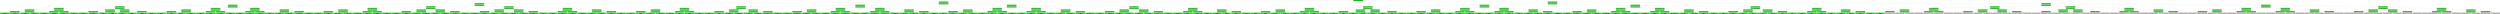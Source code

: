 digraph G{
node[shape="record", style="filled"];
node0xc0000ddef0[label="{01bef589d53bb3b107a7837b4900ef13c7073ea4af18160279b5d1270f7dc25f | 1ec3772cf68a9003706c3201694fe9d0ff8a21581370012b980ca0dc1f76faf3\n6c0694dcd58b7424873e14721807457a4a28ce68161b1b969e036fab17bf7ffa}", fillcolor="green"];
node0xc0000dde50[label="{1ec3772cf68a9003706c3201694fe9d0ff8a21581370012b980ca0dc1f76faf3 | d6931315c207566ec640c5c7f4a51274f68f1c59e08a4a7d16e16d3863023fde\nebf72eeafbfecb2088145d10f403743194ca8130a800fcb4f61c4f19608573c5}", fillcolor="green"];
node0xc0000ddef0->node0xc0000dde50 [dir=back]
node0xc0000ddd10[label="{d6931315c207566ec640c5c7f4a51274f68f1c59e08a4a7d16e16d3863023fde | c9609b59a4cc026323a990dcd26a0747855e7026208fd549df3156d7cbe21366\na4828e392b2b362c8a88cca89cd3213bef473da9dfa4e13ece8859ca905c0c4c}", fillcolor="green"];
node0xc0000dde50->node0xc0000ddd10 [dir=back]
node0xc0000dda90[label="{c9609b59a4cc026323a990dcd26a0747855e7026208fd549df3156d7cbe21366 | b601639bf332c31ca3c41e3d19ad3bc54aaa05a76e54947c973e5c4984999b34\n4e58fbe6a829bd1ab774b1836c3d01bf827bff8e515d2bcbf52fdab1268b2a84}", fillcolor="green"];
node0xc0000ddd10->node0xc0000dda90 [dir=back]
node0xc0000dd540[label="{b601639bf332c31ca3c41e3d19ad3bc54aaa05a76e54947c973e5c4984999b34 | 0b33c57a2051f9a105f0fb72f917bc7755f2fa2cc08a08696f3fcbdc8ae596af\n4bfc30de37dfac3153d8f674b434df68509d5ac47cc23924d0cbe7d1c1e8bddc}", fillcolor="green"];
node0xc0000dda90->node0xc0000dd540 [dir=back]
node0xc0000dcaf0[label="{0b33c57a2051f9a105f0fb72f917bc7755f2fa2cc08a08696f3fcbdc8ae596af | 073902580d25577e5490a1a41bd9f304d48804a675d655784ce50620fd8369ed\nd14dc4523a6d385bc331dd945ab9f538cfc160e31cdd8490f224fe85433e5c96}", fillcolor="green"];
node0xc0000dd540->node0xc0000dcaf0 [dir=back]
node0xc000279540[label="{073902580d25577e5490a1a41bd9f304d48804a675d655784ce50620fd8369ed | 2318aa283d1ce40750935af998cb2ea98b9718b07b3eeea173ab4d583ffbf0af\nd1d37f3e3cb4005e9c5aa50edc44a98a9b0be3a7912cc6a9f19837f081686297}", fillcolor="green"];
node0xc0000dcaf0->node0xc000279540 [dir=back]
node0xc000296d20[label="{2318aa283d1ce40750935af998cb2ea98b9718b07b3eeea173ab4d583ffbf0af | 8161000683b0ce85b2c12c1c6cc3fd9d8e85d9888cb07d97ffabdb50668d68a7\n411b1a35d60d78ba5ce79a03acadec80792b6d518d206790082d9ef5b3459367}", fillcolor="green"];
node0xc000279540->node0xc000296d20 [dir=back]
node0xc0000806e0[label="{8161000683b0ce85b2c12c1c6cc3fd9d8e85d9888cb07d97ffabdb50668d68a7 |Tienda: Aranda, Aparicio y Navarro Asociados \nDep: GPS y navegacion \nCodigo: 515}", fillcolor="green"];
node0xc000296d20->node0xc0000806e0 [dir=back]
node0xc0000807d0[label="{411b1a35d60d78ba5ce79a03acadec80792b6d518d206790082d9ef5b3459367 |Tienda: Aranda, Aparicio y Navarro Asociados \nDep: GPS y navegacion \nCodigo: 514}", fillcolor="green"];
node0xc000296d20->node0xc0000807d0 [dir=back]
node0xc000296d70[label="{d1d37f3e3cb4005e9c5aa50edc44a98a9b0be3a7912cc6a9f19837f081686297 | cb162026bb95ff2c1710ddc260747fe8e36e5a62d79db5bb2f30cc0b796101de\nc056f20bd90d6aba75c5a84b918350467421d919be8a4d51fb4cd0bd6430d313}", fillcolor="green"];
node0xc000279540->node0xc000296d70 [dir=back]
node0xc000080870[label="{cb162026bb95ff2c1710ddc260747fe8e36e5a62d79db5bb2f30cc0b796101de |Tienda: Aranda, Aparicio y Navarro Asociados \nDep: GPS y navegacion \nCodigo: 518}", fillcolor="green"];
node0xc000296d70->node0xc000080870 [dir=back]
node0xc000080a00[label="{c056f20bd90d6aba75c5a84b918350467421d919be8a4d51fb4cd0bd6430d313 |Tienda: Aranda, Aparicio y Navarro Asociados \nDep: GPS y navegacion \nCodigo: 511}", fillcolor="green"];
node0xc000296d70->node0xc000080a00 [dir=back]
node0xc000279590[label="{d14dc4523a6d385bc331dd945ab9f538cfc160e31cdd8490f224fe85433e5c96 | 1907953c9e0e0e27319f7769c997de98aed2c7c5cd886412c4e2a1a4f0d901a3\n01a2254c8eb8027ecb9e0a98f9461a6f386037948180124ccdfc2d04a079d50f}", fillcolor="green"];
node0xc0000dcaf0->node0xc000279590 [dir=back]
node0xc000296dc0[label="{1907953c9e0e0e27319f7769c997de98aed2c7c5cd886412c4e2a1a4f0d901a3 | 4cd88caec766997d395bd6eded845c191ee5606fd8b13486adc0282695dd85ae\n6c57ce08eed3892538c03aef71e6653dff679f8fd67ecf6762be6fdfb83e3bb1}", fillcolor="green"];
node0xc000279590->node0xc000296dc0 [dir=back]
node0xc000080b40[label="{4cd88caec766997d395bd6eded845c191ee5606fd8b13486adc0282695dd85ae |Tienda: Aranda, Aparicio y Navarro Asociados \nDep: GPS y navegacion \nCodigo: 517}", fillcolor="green"];
node0xc000296dc0->node0xc000080b40 [dir=back]
node0xc000080ff0[label="{6c57ce08eed3892538c03aef71e6653dff679f8fd67ecf6762be6fdfb83e3bb1 |Tienda: Aranda, Aparicio y Navarro Asociados \nDep: GPS y navegacion \nCodigo: 516}", fillcolor="green"];
node0xc000296dc0->node0xc000080ff0 [dir=back]
node0xc000296e10[label="{01a2254c8eb8027ecb9e0a98f9461a6f386037948180124ccdfc2d04a079d50f | 70586667e4c19993ebb763b9c115d4d1d8739de821ec345dbc3859dcfb0637d9\na0af8ee53e16c1048a21277247b7fb1e8ebf3173171946853f602ed7348df6bf}", fillcolor="green"];
node0xc000279590->node0xc000296e10 [dir=back]
node0xc000081310[label="{70586667e4c19993ebb763b9c115d4d1d8739de821ec345dbc3859dcfb0637d9 |Tienda: Aranda, Aparicio y Navarro Asociados \nDep: GPS y navegacion \nCodigo: 513}", fillcolor="green"];
node0xc000296e10->node0xc000081310 [dir=back]
node0xc0000815e0[label="{a0af8ee53e16c1048a21277247b7fb1e8ebf3173171946853f602ed7348df6bf |Tienda: Aranda, Aparicio y Navarro Asociados \nDep: GPS y navegacion \nCodigo: 520}", fillcolor="green"];
node0xc000296e10->node0xc0000815e0 [dir=back]
node0xc0000dcb40[label="{4bfc30de37dfac3153d8f674b434df68509d5ac47cc23924d0cbe7d1c1e8bddc | 48541cfbc8ec3d7825c890615d1f6837d03d79210f70df1aadc7bdcda0eb3ecf\nf08cfbc8e7753da075179e3ba4e6feb6cbc64210cddedc67b963e8a3e5c1ad45}", fillcolor="green"];
node0xc0000dd540->node0xc0000dcb40 [dir=back]
node0xc0002795e0[label="{48541cfbc8ec3d7825c890615d1f6837d03d79210f70df1aadc7bdcda0eb3ecf | f462bf5356001e2134011843e617e24d07abd9d5e67708786849d98324e14df2\nf82d9d519f08fe657e373a5fb8306d52a9e38a972bd90955c615637a0f30dea8}", fillcolor="green"];
node0xc0000dcb40->node0xc0002795e0 [dir=back]
node0xc000296e60[label="{f462bf5356001e2134011843e617e24d07abd9d5e67708786849d98324e14df2 | 6841b3cc49a63b58a6c99508edb205e2fbab371caf4b828a1633135b4e045f60\nf51760ec8e834d13766844b1b4a6edfcbc2e0de95821cb3cacc83d322e848205}", fillcolor="green"];
node0xc0002795e0->node0xc000296e60 [dir=back]
node0xc000081860[label="{6841b3cc49a63b58a6c99508edb205e2fbab371caf4b828a1633135b4e045f60 |Tienda: Aranda, Aparicio y Navarro Asociados \nDep: GPS y navegacion \nCodigo: 510}", fillcolor="green"];
node0xc000296e60->node0xc000081860 [dir=back]
node0xc000081f90[label="{f51760ec8e834d13766844b1b4a6edfcbc2e0de95821cb3cacc83d322e848205 |Tienda: Aranda, Aparicio y Navarro Asociados \nDep: GPS y navegacion \nCodigo: 519}", fillcolor="green"];
node0xc000296e60->node0xc000081f90 [dir=back]
node0xc000296eb0[label="{f82d9d519f08fe657e373a5fb8306d52a9e38a972bd90955c615637a0f30dea8 | 43ebd95362214ad80d22c38c9ef04f3b9dda90f58ce66cff3aa38a15307a24da\nc186e66f658810d2110a63a60fdb4f8aaea568b91cdc328af4a3fc0f4dc513f1}", fillcolor="green"];
node0xc0002795e0->node0xc000296eb0 [dir=back]
node0xc0000566e0[label="{43ebd95362214ad80d22c38c9ef04f3b9dda90f58ce66cff3aa38a15307a24da |Tienda: Aranda, Aparicio y Navarro Asociados \nDep: GPS y navegacion \nCodigo: 512}", fillcolor="green"];
node0xc000296eb0->node0xc0000566e0 [dir=back]
node0xc000056f50[label="{c186e66f658810d2110a63a60fdb4f8aaea568b91cdc328af4a3fc0f4dc513f1 |Tienda: Arriaga y Dueñas \nDep: GPS y navegacion \nCodigo: 252}", fillcolor="green"];
node0xc000296eb0->node0xc000056f50 [dir=back]
node0xc000279630[label="{f08cfbc8e7753da075179e3ba4e6feb6cbc64210cddedc67b963e8a3e5c1ad45 | 8c0ceb32d95bf65f2e88e3648319cf57e2379d624620e64a33c97f57b6b6ff44\nb8b611673c0546a2ce02555274a210fdc71ff7e111dcca69760e67b113e21db6}", fillcolor="green"];
node0xc0000dcb40->node0xc000279630 [dir=back]
node0xc000296f00[label="{8c0ceb32d95bf65f2e88e3648319cf57e2379d624620e64a33c97f57b6b6ff44 | 0c642ded1df8ecd77ca4870f5d36644e2dab78a8aa5643931a24abd74fa1fc6b\n6eea44521340d8d86a0abc0685dd79d8fb6b0399abd77f43045a4a3a4c465481}", fillcolor="green"];
node0xc000279630->node0xc000296f00 [dir=back]
node0xc000057680[label="{0c642ded1df8ecd77ca4870f5d36644e2dab78a8aa5643931a24abd74fa1fc6b |Tienda: Arriaga y Dueñas \nDep: GPS y navegacion \nCodigo: 256}", fillcolor="green"];
node0xc000296f00->node0xc000057680 [dir=back]
node0xc000057cc0[label="{6eea44521340d8d86a0abc0685dd79d8fb6b0399abd77f43045a4a3a4c465481 |Tienda: Arriaga y Dueñas \nDep: GPS y navegacion \nCodigo: 257}", fillcolor="green"];
node0xc000296f00->node0xc000057cc0 [dir=back]
node0xc000296f50[label="{b8b611673c0546a2ce02555274a210fdc71ff7e111dcca69760e67b113e21db6 | 31d03ea09445cdb383bfb581d73ee72f8da7d4fae4a1e1401cc7ede1ebe54369\nf4426331306deda5e728b9b71a72f01b364d4ed602786fe4d32916c435941d8f}", fillcolor="green"];
node0xc000279630->node0xc000296f50 [dir=back]
node0xc0000fe280[label="{31d03ea09445cdb383bfb581d73ee72f8da7d4fae4a1e1401cc7ede1ebe54369 |Tienda: Arriaga y Dueñas \nDep: GPS y navegacion \nCodigo: 241}", fillcolor="green"];
node0xc000296f50->node0xc0000fe280 [dir=back]
node0xc0000fe7d0[label="{f4426331306deda5e728b9b71a72f01b364d4ed602786fe4d32916c435941d8f |Tienda: Arriaga y Dueñas \nDep: GPS y navegacion \nCodigo: 250}", fillcolor="green"];
node0xc000296f50->node0xc0000fe7d0 [dir=back]
node0xc0000dd590[label="{4e58fbe6a829bd1ab774b1836c3d01bf827bff8e515d2bcbf52fdab1268b2a84 | 01305e9f2f4aacffc756980e3e40e5002fc3d34c00e053c27a4530d97b98939c\n0cc765b09325ae2de774ed04d41fd1d227da56dbceef7836805d537cb4e65838}", fillcolor="green"];
node0xc0000dda90->node0xc0000dd590 [dir=back]
node0xc0000dcb90[label="{01305e9f2f4aacffc756980e3e40e5002fc3d34c00e053c27a4530d97b98939c | 2a2d09b8147c512cb55a67fbc41d4aa3431d18db43450723688ad85660b7e6b3\n86164b0bb07482d3f1d20d8f09c077d9b5d729bf4d7513b58d2a9bd0828ceea4}", fillcolor="green"];
node0xc0000dd590->node0xc0000dcb90 [dir=back]
node0xc000279680[label="{2a2d09b8147c512cb55a67fbc41d4aa3431d18db43450723688ad85660b7e6b3 | 10c4d4e16f5e49b97aa1eb3efc4b5e56e795b25d97eb2c18415bd5261a20f2c2\n71b99f56d5e2870ed3cb06b87a606ea656be5534eacd59f75bb2996aa60007fb}", fillcolor="green"];
node0xc0000dcb90->node0xc000279680 [dir=back]
node0xc000296fa0[label="{10c4d4e16f5e49b97aa1eb3efc4b5e56e795b25d97eb2c18415bd5261a20f2c2 | 4753596e3706838f03b336288366d5aa69dc713479bbefc31415f7d0efdbabb8\ne5dbb7aaace93b5e1d0d8e49f069f8a930a1b9d558ab592ed2e9959573c6a1e5}", fillcolor="green"];
node0xc000279680->node0xc000296fa0 [dir=back]
node0xc0000fecd0[label="{4753596e3706838f03b336288366d5aa69dc713479bbefc31415f7d0efdbabb8 |Tienda: Arriaga y Dueñas \nDep: GPS y navegacion \nCodigo: 244}", fillcolor="green"];
node0xc000296fa0->node0xc0000fecd0 [dir=back]
node0xc0000ffb80[label="{e5dbb7aaace93b5e1d0d8e49f069f8a930a1b9d558ab592ed2e9959573c6a1e5 |Tienda: Arriaga y Dueñas \nDep: GPS y navegacion \nCodigo: 245}", fillcolor="green"];
node0xc000296fa0->node0xc0000ffb80 [dir=back]
node0xc000296ff0[label="{71b99f56d5e2870ed3cb06b87a606ea656be5534eacd59f75bb2996aa60007fb | 7ac887f74501f65d25d42dd0768c02e31f596078e1e164d2895bdf0ffe1576dc\n88b5546032673723aec1abda0ec3e9e8eaf1380e27439771a66311e87360dbcb}", fillcolor="green"];
node0xc000279680->node0xc000296ff0 [dir=back]
node0xc0001a6a00[label="{7ac887f74501f65d25d42dd0768c02e31f596078e1e164d2895bdf0ffe1576dc |Tienda: Arriaga y Dueñas \nDep: GPS y navegacion \nCodigo: 248}", fillcolor="green"];
node0xc000296ff0->node0xc0001a6a00 [dir=back]
node0xc0001a7810[label="{88b5546032673723aec1abda0ec3e9e8eaf1380e27439771a66311e87360dbcb |Tienda: Arriaga y Dueñas \nDep: GPS y navegacion \nCodigo: 249}", fillcolor="green"];
node0xc000296ff0->node0xc0001a7810 [dir=back]
node0xc0002796d0[label="{86164b0bb07482d3f1d20d8f09c077d9b5d729bf4d7513b58d2a9bd0828ceea4 | d4a1c088614d51a2c89cab1e1ebfb5e5c7f06b4951c1ea0c8dd060d8811081ae\n22fa366d0a2d8968f41c5e9c1954b442f4239e699d92eb9dd80141cfc46647d2}", fillcolor="green"];
node0xc0000dcb90->node0xc0002796d0 [dir=back]
node0xc000297040[label="{d4a1c088614d51a2c89cab1e1ebfb5e5c7f06b4951c1ea0c8dd060d8811081ae | 8b66878c44783573cc342fc21259276bcaa82269195a6a966455f6ee52178389\n9ee5512d5c05c2de8f77e8fa59fe76871344647308ae6136c7a53c98a4cab7ca}", fillcolor="green"];
node0xc0002796d0->node0xc000297040 [dir=back]
node0xc0001ba5f0[label="{8b66878c44783573cc342fc21259276bcaa82269195a6a966455f6ee52178389 |Tienda: Arriaga y Dueñas \nDep: GPS y navegacion \nCodigo: 254}", fillcolor="green"];
node0xc000297040->node0xc0001ba5f0 [dir=back]
node0xc0001bb360[label="{9ee5512d5c05c2de8f77e8fa59fe76871344647308ae6136c7a53c98a4cab7ca |Tienda: Arriaga y Dueñas \nDep: GPS y navegacion \nCodigo: 255}", fillcolor="green"];
node0xc000297040->node0xc0001bb360 [dir=back]
node0xc000297090[label="{22fa366d0a2d8968f41c5e9c1954b442f4239e699d92eb9dd80141cfc46647d2 | 65284fa6b8e85ae640e4069713dc05f551aea1929585c12db7425be0791a96a6\n29aa0edbb9c9835d4b024e2a3225e7c9b2b487445601baf29b081cf86d2c0393}", fillcolor="green"];
node0xc0002796d0->node0xc000297090 [dir=back]
node0xc0001dc0a0[label="{65284fa6b8e85ae640e4069713dc05f551aea1929585c12db7425be0791a96a6 |Tienda: Arriaga y Dueñas \nDep: GPS y navegacion \nCodigo: 253}", fillcolor="green"];
node0xc000297090->node0xc0001dc0a0 [dir=back]
node0xc0001dcd70[label="{29aa0edbb9c9835d4b024e2a3225e7c9b2b487445601baf29b081cf86d2c0393 |Tienda: Arriaga y Dueñas \nDep: GPS y navegacion \nCodigo: 243}", fillcolor="green"];
node0xc000297090->node0xc0001dcd70 [dir=back]
node0xc0000dcbe0[label="{0cc765b09325ae2de774ed04d41fd1d227da56dbceef7836805d537cb4e65838 | d2a32f2d26a1d1806bb88b8a56b5e64cb2180afad8ed6ca7eff095b9f3f8c850\n907325c7c9efe8ac3413cfd8dc4ea26fdcc93d56cc73246f8a6bf1c8533ea892}", fillcolor="green"];
node0xc0000dd590->node0xc0000dcbe0 [dir=back]
node0xc000279720[label="{d2a32f2d26a1d1806bb88b8a56b5e64cb2180afad8ed6ca7eff095b9f3f8c850 | 651d8a4952711c4aaded61e539c8f2e9646214c9e8ecf27e183d051ee8655a7c\n558594eb3f049922dc3c95e03baa71e4d7e6120c59e7d5714650d30435b13f1b}", fillcolor="green"];
node0xc0000dcbe0->node0xc000279720 [dir=back]
node0xc0002970e0[label="{651d8a4952711c4aaded61e539c8f2e9646214c9e8ecf27e183d051ee8655a7c | b43b362a6009e5784d70e2ba5fcd401bc346651d205f06c109b3f2ff45ad2c1b\n360d4172a641ec39b1ec801c8efc4def71731312d73460421205a1243e79fcde}", fillcolor="green"];
node0xc000279720->node0xc0002970e0 [dir=back]
node0xc0001dd9f0[label="{b43b362a6009e5784d70e2ba5fcd401bc346651d205f06c109b3f2ff45ad2c1b |Tienda: Arriaga y Dueñas \nDep: GPS y navegacion \nCodigo: 251}", fillcolor="green"];
node0xc0002970e0->node0xc0001dd9f0 [dir=back]
node0xc00021c640[label="{360d4172a641ec39b1ec801c8efc4def71731312d73460421205a1243e79fcde |Tienda: Arriaga y Dueñas \nDep: GPS y navegacion \nCodigo: 240}", fillcolor="green"];
node0xc0002970e0->node0xc00021c640 [dir=back]
node0xc000297130[label="{558594eb3f049922dc3c95e03baa71e4d7e6120c59e7d5714650d30435b13f1b | a03e5891f8c242089bcb061316bca5903174086b3a8911c7a33ecbe54634df35\n004de7670cc132be8598eb093504552aa15666cc5818f7507310732f34386eea}", fillcolor="green"];
node0xc000279720->node0xc000297130 [dir=back]
node0xc00021d220[label="{a03e5891f8c242089bcb061316bca5903174086b3a8911c7a33ecbe54634df35 |Tienda: Arriaga y Dueñas \nDep: GPS y navegacion \nCodigo: 246}", fillcolor="green"];
node0xc000297130->node0xc00021d220 [dir=back]
node0xc00021ddb0[label="{004de7670cc132be8598eb093504552aa15666cc5818f7507310732f34386eea |Tienda: Arriaga y Dueñas \nDep: GPS y navegacion \nCodigo: 247}", fillcolor="green"];
node0xc000297130->node0xc00021ddb0 [dir=back]
node0xc000279770[label="{907325c7c9efe8ac3413cfd8dc4ea26fdcc93d56cc73246f8a6bf1c8533ea892 | ad3ab69d3dd7f47b30f46642e3eb86c6f46eacf3809e09f4747c4b6c19f30bbd\nf2032caf69e10bd3643bd16477329df25ee65dfe3a55242a335f49df93c334a8}", fillcolor="green"];
node0xc0000dcbe0->node0xc000279770 [dir=back]
node0xc000297180[label="{ad3ab69d3dd7f47b30f46642e3eb86c6f46eacf3809e09f4747c4b6c19f30bbd | fbb24651792f6dc7b817c82da599d1a299d6dd5517b0f0f74e40bc3f789724e0\n3a0b10a488bdcbf5574f2b48231634b65a93e2cda0d8d9890fa04503ce5a7a3e}", fillcolor="green"];
node0xc000279770->node0xc000297180 [dir=back]
node0xc0002de910[label="{fbb24651792f6dc7b817c82da599d1a299d6dd5517b0f0f74e40bc3f789724e0 |Tienda: Arriaga y Dueñas \nDep: GPS y navegacion \nCodigo: 242}", fillcolor="green"];
node0xc000297180->node0xc0002de910 [dir=back]
node0xc000354000[label="{3a0b10a488bdcbf5574f2b48231634b65a93e2cda0d8d9890fa04503ce5a7a3e |Tienda: Aguilera, Oquendo y Ferrer Asociados \nDep: GPS y navegacion \nCodigo: 456}", fillcolor="green"];
node0xc000297180->node0xc000354000 [dir=back]
node0xc0002971d0[label="{f2032caf69e10bd3643bd16477329df25ee65dfe3a55242a335f49df93c334a8 | 48f60464e1c6fee6614cc9a5311663d1a1e9a02c8df0d56b3c4ad4d9bd844e1e\nfefb15274ff611d0e507b6d0ddb7922f5e8eec745a454fc582179a37da4d5287}", fillcolor="green"];
node0xc000279770->node0xc0002971d0 [dir=back]
node0xc000354af0[label="{48f60464e1c6fee6614cc9a5311663d1a1e9a02c8df0d56b3c4ad4d9bd844e1e |Tienda: Aguilera, Oquendo y Ferrer Asociados \nDep: GPS y navegacion \nCodigo: 446}", fillcolor="green"];
node0xc0002971d0->node0xc000354af0 [dir=back]
node0xc000355540[label="{fefb15274ff611d0e507b6d0ddb7922f5e8eec745a454fc582179a37da4d5287 |Tienda: Aguilera, Oquendo y Ferrer Asociados \nDep: GPS y navegacion \nCodigo: 452}", fillcolor="green"];
node0xc0002971d0->node0xc000355540 [dir=back]
node0xc0000ddae0[label="{a4828e392b2b362c8a88cca89cd3213bef473da9dfa4e13ece8859ca905c0c4c | 00c3cda68e996c34db045fa13f608267ad4b209bc085a8ef4ec725d292fd7af5\ne3be8127070cdfe181b39c256a6a7dd8887fe58c21db35440ef0834376db4963}", fillcolor="green"];
node0xc0000ddd10->node0xc0000ddae0 [dir=back]
node0xc0000dd630[label="{00c3cda68e996c34db045fa13f608267ad4b209bc085a8ef4ec725d292fd7af5 | c1c916cc135c4abb2899341722bbcf0c3f0fd6ccc29302ae7191be2bb1777e22\n1f1bf3938846699eb3830f45b963d675f6af5d9f145317e5715ff8c93669db89}", fillcolor="green"];
node0xc0000ddae0->node0xc0000dd630 [dir=back]
node0xc0000dcc30[label="{c1c916cc135c4abb2899341722bbcf0c3f0fd6ccc29302ae7191be2bb1777e22 | 40e3e145c66d2be68f1c6414c94862d7740b71db63f57e7520b928a3f676431c\n383e5c1c0447c2e3700c63eb44a48f0bf557f1dbbd204b951e2fb8a37d4632f4}", fillcolor="green"];
node0xc0000dd630->node0xc0000dcc30 [dir=back]
node0xc000279810[label="{40e3e145c66d2be68f1c6414c94862d7740b71db63f57e7520b928a3f676431c | a276610793e5bcd35e407e063b515ee12d5bb153efb3791694a11ea715f786b1\nc6ffe171c6b9f117a97baf277b40929ce687734f5999b59c9d92011a09d0eb87}", fillcolor="green"];
node0xc0000dcc30->node0xc000279810 [dir=back]
node0xc000297220[label="{a276610793e5bcd35e407e063b515ee12d5bb153efb3791694a11ea715f786b1 | c25d64cbabe871cb64521a004dc8cdcf96af8411b06246cee2ba7c19d71a3c23\n413b91a72451edfb4a3d8c859aceace8db8a83330deac0ce1b7bfdaa3c3af799}", fillcolor="green"];
node0xc000279810->node0xc000297220 [dir=back]
node0xc000355f40[label="{c25d64cbabe871cb64521a004dc8cdcf96af8411b06246cee2ba7c19d71a3c23 |Tienda: Aguilera, Oquendo y Ferrer Asociados \nDep: GPS y navegacion \nCodigo: 448}", fillcolor="green"];
node0xc000297220->node0xc000355f40 [dir=back]
node0xc0000562d0[label="{413b91a72451edfb4a3d8c859aceace8db8a83330deac0ce1b7bfdaa3c3af799 |Tienda: Aguilera, Oquendo y Ferrer Asociados \nDep: GPS y navegacion \nCodigo: 458}", fillcolor="green"];
node0xc000297220->node0xc0000562d0 [dir=back]
node0xc000297270[label="{c6ffe171c6b9f117a97baf277b40929ce687734f5999b59c9d92011a09d0eb87 | ae384037e92164003769318ce9c301235c613b9208f8c7d4866db21231012da4\n1cf3187b613f10d04581e41d1b2fad3109a43682f2a6251e7c630f2860069ed1}", fillcolor="green"];
node0xc000279810->node0xc000297270 [dir=back]
node0xc0000fe190[label="{ae384037e92164003769318ce9c301235c613b9208f8c7d4866db21231012da4 |Tienda: Aguilera, Oquendo y Ferrer Asociados \nDep: GPS y navegacion \nCodigo: 455}", fillcolor="green"];
node0xc000297270->node0xc0000fe190 [dir=back]
node0xc0001a6000[label="{1cf3187b613f10d04581e41d1b2fad3109a43682f2a6251e7c630f2860069ed1 |Tienda: Aguilera, Oquendo y Ferrer Asociados \nDep: GPS y navegacion \nCodigo: 447}", fillcolor="green"];
node0xc000297270->node0xc0001a6000 [dir=back]
node0xc000279860[label="{383e5c1c0447c2e3700c63eb44a48f0bf557f1dbbd204b951e2fb8a37d4632f4 | c24c558eca7dcf288598195205e5c2d704d8fd85976fe9a8b64e21e8f2fd6b25\nef614bae8c8ffa10434104c2d7e054bb6249a7b6781469e5e567e5c6fc33d020}", fillcolor="green"];
node0xc0000dcc30->node0xc000279860 [dir=back]
node0xc0002972c0[label="{c24c558eca7dcf288598195205e5c2d704d8fd85976fe9a8b64e21e8f2fd6b25 | f702a6e3609829f6a649d1670e0adc5f7adee08e9d812ea4380577fdc780c7cd\n321f7c479b3af3571b8688339155b384631e49995ee24412396bdf0065ff8e95}", fillcolor="green"];
node0xc000279860->node0xc0002972c0 [dir=back]
node0xc0001a7d60[label="{f702a6e3609829f6a649d1670e0adc5f7adee08e9d812ea4380577fdc780c7cd |Tienda: Aguilera, Oquendo y Ferrer Asociados \nDep: GPS y navegacion \nCodigo: 454}", fillcolor="green"];
node0xc0002972c0->node0xc0001a7d60 [dir=back]
node0xc0001bba90[label="{321f7c479b3af3571b8688339155b384631e49995ee24412396bdf0065ff8e95 |Tienda: Aguilera, Oquendo y Ferrer Asociados \nDep: GPS y navegacion \nCodigo: 461}", fillcolor="green"];
node0xc0002972c0->node0xc0001bba90 [dir=back]
node0xc000297310[label="{ef614bae8c8ffa10434104c2d7e054bb6249a7b6781469e5e567e5c6fc33d020 | d591a5c89be5ad14b8838d32c8f6f12270e40cd7005745e275d4799cebbf6fe7\nfb55ae8d23157b60fb45cac4fefc75ae91dfb473c235a178f442d3ace4918cef}", fillcolor="green"];
node0xc000279860->node0xc000297310 [dir=back]
node0xc0001dd770[label="{d591a5c89be5ad14b8838d32c8f6f12270e40cd7005745e275d4799cebbf6fe7 |Tienda: Aguilera, Oquendo y Ferrer Asociados \nDep: GPS y navegacion \nCodigo: 459}", fillcolor="green"];
node0xc000297310->node0xc0001dd770 [dir=back]
node0xc00021d450[label="{fb55ae8d23157b60fb45cac4fefc75ae91dfb473c235a178f442d3ace4918cef |Tienda: Aguilera, Oquendo y Ferrer Asociados \nDep: GPS y navegacion \nCodigo: 449}", fillcolor="green"];
node0xc000297310->node0xc00021d450 [dir=back]
node0xc0000dcc80[label="{1f1bf3938846699eb3830f45b963d675f6af5d9f145317e5715ff8c93669db89 | 252a2b508b0cb8c3049279a714ab9e6d37e229922735014c77bfafab1692b317\nd452d2932e95d969262dd4f12623f9d7a4969c6da34ec608c26b9ca4ef3ed745}", fillcolor="green"];
node0xc0000dd630->node0xc0000dcc80 [dir=back]
node0xc0002798b0[label="{252a2b508b0cb8c3049279a714ab9e6d37e229922735014c77bfafab1692b317 | 7d3fc009b2e86e7fc8475f258fe296aa89f46aea5f09bee0760391ca018c9c16\n16e19c70b02a1b7371b151e36c395072e0d0a0fef3a13d4939e4feba2a6e10a6}", fillcolor="green"];
node0xc0000dcc80->node0xc0002798b0 [dir=back]
node0xc000297360[label="{7d3fc009b2e86e7fc8475f258fe296aa89f46aea5f09bee0760391ca018c9c16 | 737396be0935902603489f790e9b1ced68e248f146561cd55c114fc20b480451\n05de229d4f23a6c7171fc06c0eaf71d7f43070ca2e0d6710d7b39d9f5239ae9a}", fillcolor="green"];
node0xc0002798b0->node0xc000297360 [dir=back]
node0xc0000a1040[label="{737396be0935902603489f790e9b1ced68e248f146561cd55c114fc20b480451 |Tienda: Aguilera, Oquendo y Ferrer Asociados \nDep: GPS y navegacion \nCodigo: 451}", fillcolor="green"];
node0xc000297360->node0xc0000a1040 [dir=back]
node0xc0000c8b90[label="{05de229d4f23a6c7171fc06c0eaf71d7f43070ca2e0d6710d7b39d9f5239ae9a |Tienda: Aguilera, Oquendo y Ferrer Asociados \nDep: GPS y navegacion \nCodigo: 460}", fillcolor="green"];
node0xc000297360->node0xc0000c8b90 [dir=back]
node0xc0002973b0[label="{16e19c70b02a1b7371b151e36c395072e0d0a0fef3a13d4939e4feba2a6e10a6 | c29649618a7586fd5153bb5c0713a63996231e7840d7906a4084b53b82cbb231\n2f98da9cf3bcfd1a6423210552897b81c34978f4c9ae52c8d8aa7b2db6f00ee8}", fillcolor="green"];
node0xc0002798b0->node0xc0002973b0 [dir=back]
node0xc0000dc690[label="{c29649618a7586fd5153bb5c0713a63996231e7840d7906a4084b53b82cbb231 |Tienda: Aguilera, Oquendo y Ferrer Asociados \nDep: GPS y navegacion \nCodigo: 457}", fillcolor="green"];
node0xc0002973b0->node0xc0000dc690 [dir=back]
node0xc00012e140[label="{2f98da9cf3bcfd1a6423210552897b81c34978f4c9ae52c8d8aa7b2db6f00ee8 |Tienda: Aguilera, Oquendo y Ferrer Asociados \nDep: GPS y navegacion \nCodigo: 453}", fillcolor="green"];
node0xc0002973b0->node0xc00012e140 [dir=back]
node0xc000279900[label="{d452d2932e95d969262dd4f12623f9d7a4969c6da34ec608c26b9ca4ef3ed745 | 0c80fff33195c93b192839b156e603a141a7b8d143a1d8e0b19526a6cd04f1ed\n6836c6fab814b98b76dabc37b351c48942ae5c93f664d1fdd17acf1d2b6f5528}", fillcolor="green"];
node0xc0000dcc80->node0xc000279900 [dir=back]
node0xc000297400[label="{0c80fff33195c93b192839b156e603a141a7b8d143a1d8e0b19526a6cd04f1ed | 6ba5fd45cfd7bab9f6f3ca10441adc1230dcf6c98e00214fcffc1d72a6ff4431\nb2ca4325c5b11cd32b83885e092a9a8559fea6f9059105f86d0175541a89d18f}", fillcolor="green"];
node0xc000279900->node0xc000297400 [dir=back]
node0xc00012fb80[label="{6ba5fd45cfd7bab9f6f3ca10441adc1230dcf6c98e00214fcffc1d72a6ff4431 |Tienda: Aguilera, Oquendo y Ferrer Asociados \nDep: GPS y navegacion \nCodigo: 450}", fillcolor="green"];
node0xc000297400->node0xc00012fb80 [dir=back]
node0xc0002de140[label="{b2ca4325c5b11cd32b83885e092a9a8559fea6f9059105f86d0175541a89d18f |Tienda: Aranda, Aparicio y Navarro Asociados \nDep: Amazon Music \nCodigo: 247}", fillcolor="green"];
node0xc000297400->node0xc0002de140 [dir=back]
node0xc000297450[label="{6836c6fab814b98b76dabc37b351c48942ae5c93f664d1fdd17acf1d2b6f5528 | 2740f3a544c744e49d201f10d4211f18f8aa1993d873a9e09ab059314dc9f1a4\nf72353290199fee78052492b81769e0028404237d327045d007f41e61d09a619}", fillcolor="green"];
node0xc000279900->node0xc000297450 [dir=back]
node0xc000274640[label="{2740f3a544c744e49d201f10d4211f18f8aa1993d873a9e09ab059314dc9f1a4 |Tienda: Aranda, Aparicio y Navarro Asociados \nDep: Amazon Music \nCodigo: 251}", fillcolor="green"];
node0xc000297450->node0xc000274640 [dir=back]
node0xc000275f90[label="{f72353290199fee78052492b81769e0028404237d327045d007f41e61d09a619 |Tienda: Aranda, Aparicio y Navarro Asociados \nDep: Amazon Music \nCodigo: 245}", fillcolor="green"];
node0xc000297450->node0xc000275f90 [dir=back]
node0xc0000dd680[label="{e3be8127070cdfe181b39c256a6a7dd8887fe58c21db35440ef0834376db4963 | e82892f91e4da48e5c7656b05a44701f12011d3b86b2d87ece786fa074c27f3d\ne8e330bffb4ee3d8f220aaa0833a61c8da5eb12665f2b4c3fdd1284f08802ecf}", fillcolor="green"];
node0xc0000ddae0->node0xc0000dd680 [dir=back]
node0xc0000dccd0[label="{e82892f91e4da48e5c7656b05a44701f12011d3b86b2d87ece786fa074c27f3d | 4c8feb9670098e047860fe82667ffae2d3519c52385f6883174e33425ffd917c\na0e6f17d97a0b21f486de2c1f955d2e0573b321300a3c4a4d5f7d113a406c1d5}", fillcolor="green"];
node0xc0000dd680->node0xc0000dccd0 [dir=back]
node0xc000279950[label="{4c8feb9670098e047860fe82667ffae2d3519c52385f6883174e33425ffd917c | 8835a86e8651056658ece57150deb05d709f2d3875a0802813d3077dfc5028a9\ndf909de0dcd11de91b27e0b8ba57b96c5ccd9ed90c0acbcd12fa44f11c3c5bcd}", fillcolor="green"];
node0xc0000dccd0->node0xc000279950 [dir=back]
node0xc0002974a0[label="{8835a86e8651056658ece57150deb05d709f2d3875a0802813d3077dfc5028a9 | 57b3e51cbd0f79b95b75debe697d0abe47ab2538005f8a174d983b358e51a7a5\nbe71c645b4e72c2c896b69f43a382aaef791ab8b9190cb377640e4b3fd74fd1c}", fillcolor="green"];
node0xc000279950->node0xc0002974a0 [dir=back]
node0xc0002b98b0[label="{57b3e51cbd0f79b95b75debe697d0abe47ab2538005f8a174d983b358e51a7a5 |Tienda: Aranda, Aparicio y Navarro Asociados \nDep: Amazon Music \nCodigo: 236}", fillcolor="green"];
node0xc0002974a0->node0xc0002b98b0 [dir=back]
node0xc0002c5180[label="{be71c645b4e72c2c896b69f43a382aaef791ab8b9190cb377640e4b3fd74fd1c |Tienda: Aranda, Aparicio y Navarro Asociados \nDep: Amazon Music \nCodigo: 239}", fillcolor="green"];
node0xc0002974a0->node0xc0002c5180 [dir=back]
node0xc0002974f0[label="{df909de0dcd11de91b27e0b8ba57b96c5ccd9ed90c0acbcd12fa44f11c3c5bcd | bb97cf80553935b146fb20216b48be05df8e0f7d151b5f6e9c6d188972d8ba96\nf91ab7752183e81972dee4fbd6be77a82c79f6ee012717343baa863eab1843bf}", fillcolor="green"];
node0xc000279950->node0xc0002974f0 [dir=back]
node0xc0002d2a00[label="{bb97cf80553935b146fb20216b48be05df8e0f7d151b5f6e9c6d188972d8ba96 |Tienda: Aranda, Aparicio y Navarro Asociados \nDep: Amazon Music \nCodigo: 241}", fillcolor="green"];
node0xc0002974f0->node0xc0002d2a00 [dir=back]
node0xc0002ec230[label="{f91ab7752183e81972dee4fbd6be77a82c79f6ee012717343baa863eab1843bf |Tienda: Aranda, Aparicio y Navarro Asociados \nDep: Amazon Music \nCodigo: 248}", fillcolor="green"];
node0xc0002974f0->node0xc0002ec230 [dir=back]
node0xc0002799f0[label="{a0e6f17d97a0b21f486de2c1f955d2e0573b321300a3c4a4d5f7d113a406c1d5 | 769ca81b7dda3ae423bbb5c7038f3b7d77a30b3c5c22568c4007f091b644bc90\na1259450f3c7c05df6007670b1895a3ae2094a3f4b8aecebb0467396da9a0c7f}", fillcolor="green"];
node0xc0000dccd0->node0xc0002799f0 [dir=back]
node0xc000297540[label="{769ca81b7dda3ae423bbb5c7038f3b7d77a30b3c5c22568c4007f091b644bc90 | 29a5046ce81351f631af2d0ccd5d7b1522ca96892187957f2dc282611c7cb86f\ncea70e65fcd4acf18c1492449138e475574a0f686029aa0f0157f2e2b6eb22d6}", fillcolor="green"];
node0xc0002799f0->node0xc000297540 [dir=back]
node0xc0002ed9f0[label="{29a5046ce81351f631af2d0ccd5d7b1522ca96892187957f2dc282611c7cb86f |Tienda: Aranda, Aparicio y Navarro Asociados \nDep: Amazon Music \nCodigo: 243}", fillcolor="green"];
node0xc000297540->node0xc0002ed9f0 [dir=back]
node0xc000307180[label="{cea70e65fcd4acf18c1492449138e475574a0f686029aa0f0157f2e2b6eb22d6 |Tienda: Aranda, Aparicio y Navarro Asociados \nDep: Amazon Music \nCodigo: 237}", fillcolor="green"];
node0xc000297540->node0xc000307180 [dir=back]
node0xc000297590[label="{a1259450f3c7c05df6007670b1895a3ae2094a3f4b8aecebb0467396da9a0c7f | c076cbf23accc5bc214abcdb7260aca02abc28f6ca46941a27adc0716526b8b1\nc3ba109894f801dd8ce932d0eeade34933713b30333ea23b28364fed92fc9ec8}", fillcolor="green"];
node0xc0002799f0->node0xc000297590 [dir=back]
node0xc00035a8c0[label="{c076cbf23accc5bc214abcdb7260aca02abc28f6ca46941a27adc0716526b8b1 |Tienda: Aranda, Aparicio y Navarro Asociados \nDep: Amazon Music \nCodigo: 244}", fillcolor="green"];
node0xc000297590->node0xc00035a8c0 [dir=back]
node0xc00035bf90[label="{c3ba109894f801dd8ce932d0eeade34933713b30333ea23b28364fed92fc9ec8 |Tienda: Aranda, Aparicio y Navarro Asociados \nDep: Amazon Music \nCodigo: 249}", fillcolor="green"];
node0xc000297590->node0xc00035bf90 [dir=back]
node0xc0000dcd20[label="{e8e330bffb4ee3d8f220aaa0833a61c8da5eb12665f2b4c3fdd1284f08802ecf | e5e02933e7bb8fee32f78a2f713adc5ca77c0020b1ac3416cc6d2df4d5d50c5d\n5338a20f5585b513c16ee7f49dcba96b95eb3004df9a1c126413e86d20fca4bb}", fillcolor="green"];
node0xc0000dd680->node0xc0000dcd20 [dir=back]
node0xc000279a40[label="{e5e02933e7bb8fee32f78a2f713adc5ca77c0020b1ac3416cc6d2df4d5d50c5d | 5fcb96b7b0468962ba8a0020d10cba785d8aea4c8c210b5e187605da590bb19d\n5fcb090996df54b40b84946ef009b5c0e9a4ab1144268a8372b2da19b73b9088}", fillcolor="green"];
node0xc0000dcd20->node0xc000279a40 [dir=back]
node0xc0002975e0[label="{5fcb96b7b0468962ba8a0020d10cba785d8aea4c8c210b5e187605da590bb19d | 1a99ccceb356a55ffbc50f0a486c57b98f96d11092fe092337c073ec4e0d726b\n59f47a1399c0e30077545312bc138707812caf73c200d0193155fb2304a9253a}", fillcolor="green"];
node0xc000279a40->node0xc0002975e0 [dir=back]
node0xc00036f630[label="{1a99ccceb356a55ffbc50f0a486c57b98f96d11092fe092337c073ec4e0d726b |Tienda: Aranda, Aparicio y Navarro Asociados \nDep: Amazon Music \nCodigo: 238}", fillcolor="green"];
node0xc0002975e0->node0xc00036f630 [dir=back]
node0xc000380c80[label="{59f47a1399c0e30077545312bc138707812caf73c200d0193155fb2304a9253a |Tienda: Aranda, Aparicio y Navarro Asociados \nDep: Amazon Music \nCodigo: 235}", fillcolor="green"];
node0xc0002975e0->node0xc000380c80 [dir=back]
node0xc000297630[label="{5fcb090996df54b40b84946ef009b5c0e9a4ab1144268a8372b2da19b73b9088 | fe20a2dc05093e0f2e49812545c5073e43e04e21cec02ee76d2919d664ba6730\nf4ba36591944a45e6acca24dfba1f51420286bfebc6bc445890db8867e547459}", fillcolor="green"];
node0xc000279a40->node0xc000297630 [dir=back]
node0xc000392280[label="{fe20a2dc05093e0f2e49812545c5073e43e04e21cec02ee76d2919d664ba6730 |Tienda: Aranda, Aparicio y Navarro Asociados \nDep: Amazon Music \nCodigo: 246}", fillcolor="green"];
node0xc000297630->node0xc000392280 [dir=back]
node0xc000393810[label="{f4ba36591944a45e6acca24dfba1f51420286bfebc6bc445890db8867e547459 |Tienda: Aranda, Aparicio y Navarro Asociados \nDep: Amazon Music \nCodigo: 240}", fillcolor="green"];
node0xc000297630->node0xc000393810 [dir=back]
node0xc000279a90[label="{5338a20f5585b513c16ee7f49dcba96b95eb3004df9a1c126413e86d20fca4bb | 4b5f5ff2a3b8fad08553d8e8f6e8890c7e22459f2d877b9125363f475565d072\n143248867aecdca496d0ade3fbed3142c6c417bec239e59e4edbb3891669b3dc}", fillcolor="green"];
node0xc0000dcd20->node0xc000279a90 [dir=back]
node0xc000297680[label="{4b5f5ff2a3b8fad08553d8e8f6e8890c7e22459f2d877b9125363f475565d072 | e5d32cc211e08bbd75ca6460489eea24fa7774109ccd0e3fd643102552c15741\n4ff92108667569b8e6683e28bf18eca75a7f143632aa700efe3f64f15bb9924f}", fillcolor="green"];
node0xc000279a90->node0xc000297680 [dir=back]
node0xc0003a6d20[label="{e5d32cc211e08bbd75ca6460489eea24fa7774109ccd0e3fd643102552c15741 |Tienda: Aranda, Aparicio y Navarro Asociados \nDep: Amazon Music \nCodigo: 242}", fillcolor="green"];
node0xc000297680->node0xc0003a6d20 [dir=back]
node0xc00013e230[label="{4ff92108667569b8e6683e28bf18eca75a7f143632aa700efe3f64f15bb9924f |Tienda: Aranda, Aparicio y Navarro Asociados \nDep: Amazon Music \nCodigo: 250}", fillcolor="green"];
node0xc000297680->node0xc00013e230 [dir=back]
node0xc0002976d0[label="{143248867aecdca496d0ade3fbed3142c6c417bec239e59e4edbb3891669b3dc | 6db58c2ae245ffeb27659c591938d2fdd962ce33207149cb126466ebec43b6ae\n3bdcf1690bb436a0ac97897f2851f285f3771e6b0b25b4a81900eefa4e13c33d}", fillcolor="green"];
node0xc000279a90->node0xc0002976d0 [dir=back]
node0xc00013f720[label="{6db58c2ae245ffeb27659c591938d2fdd962ce33207149cb126466ebec43b6ae |Tienda: Aranda, Aparicio y Navarro Asociados \nDep: Amazon Music \nCodigo: 234}", fillcolor="green"];
node0xc0002976d0->node0xc00013f720 [dir=back]
node0xc000080370[label="{3bdcf1690bb436a0ac97897f2851f285f3771e6b0b25b4a81900eefa4e13c33d |Tienda: Arriaga y Dueñas \nDep: Amazon Music \nCodigo: 245}", fillcolor="green"];
node0xc0002976d0->node0xc000080370 [dir=back]
node0xc0000ddd60[label="{ebf72eeafbfecb2088145d10f403743194ca8130a800fcb4f61c4f19608573c5 | 93af5a4931896b9122af6220baba5ef2a4d3cf4c7c8e29f73748ac1792aab18e\ndaf7459c8db9acdae591958bd864fa1569588df6652b85e1542b057e13d9b6d2}", fillcolor="green"];
node0xc0000dde50->node0xc0000ddd60 [dir=back]
node0xc0000ddb30[label="{93af5a4931896b9122af6220baba5ef2a4d3cf4c7c8e29f73748ac1792aab18e | 34f286d3bf9876c802365981144a075ab143f4d9f67eb3d1a58f83a4e895ad2d\n9d05325a9bd0b44ed48c23cb1cbd57a4dc5cede7e3d6fb11c10c1858557065e0}", fillcolor="green"];
node0xc0000ddd60->node0xc0000ddb30 [dir=back]
node0xc0000dd6d0[label="{34f286d3bf9876c802365981144a075ab143f4d9f67eb3d1a58f83a4e895ad2d | 0d32af463a2dc569ea2071b4e16bdaab861bd7339e076e2f9f2a2177be21935c\nd15433f0de71cf10daa9534c0b7f19a8e16d8f724d9e309131ac90a3790c6356}", fillcolor="green"];
node0xc0000ddb30->node0xc0000dd6d0 [dir=back]
node0xc0000dcd70[label="{0d32af463a2dc569ea2071b4e16bdaab861bd7339e076e2f9f2a2177be21935c | 83e9fbbc4ceee147764fcf5b63d7ceb5bc8360825ea71c195b8ef97f04ea1a0c\na6d716ac5a556205f29506a9e74e68f3a9173bdea352f43202ce75144572491a}", fillcolor="green"];
node0xc0000dd6d0->node0xc0000dcd70 [dir=back]
node0xc000279ae0[label="{83e9fbbc4ceee147764fcf5b63d7ceb5bc8360825ea71c195b8ef97f04ea1a0c | fea789312f29d4e067da78a5ea8dad509e7068a532c5d5c95c4247d1407f008d\n7f9a3f82943788d663d4727ba951ff669e7cb9a1d933f78fdebf6befa7e5fb51}", fillcolor="green"];
node0xc0000dcd70->node0xc000279ae0 [dir=back]
node0xc000297720[label="{fea789312f29d4e067da78a5ea8dad509e7068a532c5d5c95c4247d1407f008d | 9b39301cc8e13e634cad5d3c72309d397eac4626d4603245b1987f2eddd57217\n04b08448d5d9481c0b1ea866e5e48ed27ebc5d3a3bd973efddfa5c5500b11f7f}", fillcolor="green"];
node0xc000279ae0->node0xc000297720 [dir=back]
node0xc000081ae0[label="{9b39301cc8e13e634cad5d3c72309d397eac4626d4603245b1987f2eddd57217 |Tienda: Arriaga y Dueñas \nDep: Amazon Music \nCodigo: 249}", fillcolor="green"];
node0xc000297720->node0xc000081ae0 [dir=back]
node0xc0000ffa40[label="{04b08448d5d9481c0b1ea866e5e48ed27ebc5d3a3bd973efddfa5c5500b11f7f |Tienda: Arriaga y Dueñas \nDep: Amazon Music \nCodigo: 250}", fillcolor="green"];
node0xc000297720->node0xc0000ffa40 [dir=back]
node0xc000297770[label="{7f9a3f82943788d663d4727ba951ff669e7cb9a1d933f78fdebf6befa7e5fb51 | d96e798d73488697db360fd68efb281009a1d761ced04835a2ff6711f9857d82\n5c51e5c92fd01556b9a53590d2d9025d94f936afdd9b5e67dc6627f0bd9f7ed2}", fillcolor="green"];
node0xc000279ae0->node0xc000297770 [dir=back]
node0xc0001bb810[label="{d96e798d73488697db360fd68efb281009a1d761ced04835a2ff6711f9857d82 |Tienda: Arriaga y Dueñas \nDep: Amazon Music \nCodigo: 244}", fillcolor="green"];
node0xc000297770->node0xc0001bb810 [dir=back]
node0xc00021d5e0[label="{5c51e5c92fd01556b9a53590d2d9025d94f936afdd9b5e67dc6627f0bd9f7ed2 |Tienda: Arriaga y Dueñas \nDep: Amazon Music \nCodigo: 247}", fillcolor="green"];
node0xc000297770->node0xc00021d5e0 [dir=back]
node0xc000279b30[label="{a6d716ac5a556205f29506a9e74e68f3a9173bdea352f43202ce75144572491a | a7339d24691db0efad3cf98c3ec98d4c46c3217e1b0be2790fead667f7fafe2b\n2ceb27196f4469ffd982745059b861df3ec2bd7d1b219147c8f17981bfa8e86f}", fillcolor="green"];
node0xc0000dcd70->node0xc000279b30 [dir=back]
node0xc0002977c0[label="{a7339d24691db0efad3cf98c3ec98d4c46c3217e1b0be2790fead667f7fafe2b | 397757fadbca091bcdef1508b1052fc9daf4367fd13665dfb81c85e8baa26f10\n4165822aaaec49dad3acc92307cf16f69a1a97da4f140c1e7c14607607f043df}", fillcolor="green"];
node0xc000279b30->node0xc0002977c0 [dir=back]
node0xc0000c91d0[label="{397757fadbca091bcdef1508b1052fc9daf4367fd13665dfb81c85e8baa26f10 |Tienda: Arriaga y Dueñas \nDep: Amazon Music \nCodigo: 251}", fillcolor="green"];
node0xc0002977c0->node0xc0000c91d0 [dir=back]
node0xc00012ed20[label="{4165822aaaec49dad3acc92307cf16f69a1a97da4f140c1e7c14607607f043df |Tienda: Arriaga y Dueñas \nDep: Amazon Music \nCodigo: 253}", fillcolor="green"];
node0xc0002977c0->node0xc00012ed20 [dir=back]
node0xc000297810[label="{2ceb27196f4469ffd982745059b861df3ec2bd7d1b219147c8f17981bfa8e86f | 2749d453eb74a09590a3947c1ed10346a71b2ca7f5bd7cab08f309e459a89b77\nb529de8775d90e9b7eeca149c68070057265083fae11080d99578d0c345bd92f}", fillcolor="green"];
node0xc000279b30->node0xc000297810 [dir=back]
node0xc0002748c0[label="{2749d453eb74a09590a3947c1ed10346a71b2ca7f5bd7cab08f309e459a89b77 |Tienda: Arriaga y Dueñas \nDep: Amazon Music \nCodigo: 248}", fillcolor="green"];
node0xc000297810->node0xc0002748c0 [dir=back]
node0xc0002c4370[label="{b529de8775d90e9b7eeca149c68070057265083fae11080d99578d0c345bd92f |Tienda: Arriaga y Dueñas \nDep: Amazon Music \nCodigo: 252}", fillcolor="green"];
node0xc000297810->node0xc0002c4370 [dir=back]
node0xc0000dcdc0[label="{d15433f0de71cf10daa9534c0b7f19a8e16d8f724d9e309131ac90a3790c6356 | 9efa7154b3fa358ed32c19aa69f5a1d9865eb82c325ab45024a43bbccd6733bb\n4ed0ef6003b3fc2befad7bfdbf27d5e271f4aa01ed8672ed26819ebab087c495}", fillcolor="green"];
node0xc0000dd6d0->node0xc0000dcdc0 [dir=back]
node0xc000279b80[label="{9efa7154b3fa358ed32c19aa69f5a1d9865eb82c325ab45024a43bbccd6733bb | 3d7a1398ffde4684e3f5de365c20ebd50477cf22a7139bfe8ae7fce942fcc2f3\ne7c3584b47e9556cdf21e496d4b2cd6f0345d42913706577ee868d70dd46fbcc}", fillcolor="green"];
node0xc0000dcdc0->node0xc000279b80 [dir=back]
node0xc000297860[label="{3d7a1398ffde4684e3f5de365c20ebd50477cf22a7139bfe8ae7fce942fcc2f3 | 7bbe9d65c435f176c184a747d36bf590931c8255c80f812d01e0de89138671c8\n58d327787f1904659b0c4e311a7703b54d45d851b23ce71253c9e6c1ac6446df}", fillcolor="green"];
node0xc000279b80->node0xc000297860 [dir=back]
node0xc0002d3db0[label="{7bbe9d65c435f176c184a747d36bf590931c8255c80f812d01e0de89138671c8 |Tienda: Arriaga y Dueñas \nDep: Amazon Music \nCodigo: 243}", fillcolor="green"];
node0xc000297860->node0xc0002d3db0 [dir=back]
node0xc000307810[label="{58d327787f1904659b0c4e311a7703b54d45d851b23ce71253c9e6c1ac6446df |Tienda: Arriaga y Dueñas \nDep: Amazon Music \nCodigo: 246}", fillcolor="green"];
node0xc000297860->node0xc000307810 [dir=back]
node0xc0002978b0[label="{e7c3584b47e9556cdf21e496d4b2cd6f0345d42913706577ee868d70dd46fbcc | 9d3eda9ae1d4efa4bc7497f20da1bbf1e87febbc6df1aeb9b4fed593881344d2\n638385f920f60f13ca1053e00eee896545705568d2b959d2c7acc02ce64d5e44}", fillcolor="green"];
node0xc000279b80->node0xc0002978b0 [dir=back]
node0xc00036f1d0[label="{9d3eda9ae1d4efa4bc7497f20da1bbf1e87febbc6df1aeb9b4fed593881344d2 |Tienda: Aguilera, Oquendo y Ferrer Asociados \nDep: Amazon Music \nCodigo: 335}", fillcolor="green"];
node0xc0002978b0->node0xc00036f1d0 [dir=back]
node0xc00013eb90[label="{638385f920f60f13ca1053e00eee896545705568d2b959d2c7acc02ce64d5e44 |Tienda: Aguilera, Oquendo y Ferrer Asociados \nDep: Amazon Music \nCodigo: 344}", fillcolor="green"];
node0xc0002978b0->node0xc00013eb90 [dir=back]
node0xc000279c20[label="{4ed0ef6003b3fc2befad7bfdbf27d5e271f4aa01ed8672ed26819ebab087c495 | 2dd7215d3fbe8973a15bdd160b6b51ff724aa0da7602c7182bbecbbdff783b26\na6c7f281446ccffda05bb76d664a7cd60de0a20676ce724e7175528bdc283df0}", fillcolor="green"];
node0xc0000dcdc0->node0xc000279c20 [dir=back]
node0xc000297900[label="{2dd7215d3fbe8973a15bdd160b6b51ff724aa0da7602c7182bbecbbdff783b26 | d2044bf943a381cd248aec80ded8a3595a824274d2651811abeb85709f864b78\nff20f315c9b341ae81c5d0142c8c2dada5a3e5a756ac7f956373af97c7eb0ea6}", fillcolor="green"];
node0xc000279c20->node0xc000297900 [dir=back]
node0xc000056af0[label="{d2044bf943a381cd248aec80ded8a3595a824274d2651811abeb85709f864b78 |Tienda: Aguilera, Oquendo y Ferrer Asociados \nDep: Amazon Music \nCodigo: 339}", fillcolor="green"];
node0xc000297900->node0xc000056af0 [dir=back]
node0xc0001a6640[label="{ff20f315c9b341ae81c5d0142c8c2dada5a3e5a756ac7f956373af97c7eb0ea6 |Tienda: Aguilera, Oquendo y Ferrer Asociados \nDep: Amazon Music \nCodigo: 334}", fillcolor="green"];
node0xc000297900->node0xc0001a6640 [dir=back]
node0xc000297950[label="{a6c7f281446ccffda05bb76d664a7cd60de0a20676ce724e7175528bdc283df0 | 719c695651ad2924015a4850d592f1ee92e08154f444a6c193ee6f802befd663\n526feb3a3b43513c0603720d866dc386883047431e23f4bfa9f89fe7106c8b5e}", fillcolor="green"];
node0xc000279c20->node0xc000297950 [dir=back]
node0xc0001dc050[label="{719c695651ad2924015a4850d592f1ee92e08154f444a6c193ee6f802befd663 |Tienda: Aguilera, Oquendo y Ferrer Asociados \nDep: Amazon Music \nCodigo: 337}", fillcolor="green"];
node0xc000297950->node0xc0001dc050 [dir=back]
node0xc00021da40[label="{526feb3a3b43513c0603720d866dc386883047431e23f4bfa9f89fe7106c8b5e |Tienda: Aguilera, Oquendo y Ferrer Asociados \nDep: Amazon Music \nCodigo: 347}", fillcolor="green"];
node0xc000297950->node0xc00021da40 [dir=back]
node0xc0000dd720[label="{9d05325a9bd0b44ed48c23cb1cbd57a4dc5cede7e3d6fb11c10c1858557065e0 | 9c4c4a80267bf4c47188ad2542b793e8f82c3c5b9de3a3907e08615b18f81c02\n9a2dce88806e5332636afe4666694bb0afdf2887b8493f1888627270e3433fc9}", fillcolor="green"];
node0xc0000ddb30->node0xc0000dd720 [dir=back]
node0xc0000dce10[label="{9c4c4a80267bf4c47188ad2542b793e8f82c3c5b9de3a3907e08615b18f81c02 | 84a0edf7435e2c12b8eebde6e671a6d780705ef41d600be8fbccd23ee7858a23\n5b48e39aa509058b23a97f6af6443740baa1e8925136ea41f1396d1ebe773841}", fillcolor="green"];
node0xc0000dd720->node0xc0000dce10 [dir=back]
node0xc000279c70[label="{84a0edf7435e2c12b8eebde6e671a6d780705ef41d600be8fbccd23ee7858a23 | 0d43b31b332c4b05252c58b1e72795505b1ab2c7ef4355c855759978da7bb546\nd04fdbcd977f0422ae58e1845515b84a8ce061a7e9377030ec354d2a664881f2}", fillcolor="green"];
node0xc0000dce10->node0xc000279c70 [dir=back]
node0xc0002979a0[label="{0d43b31b332c4b05252c58b1e72795505b1ab2c7ef4355c855759978da7bb546 | 79805dbcdd249abae4523e19b0383a353427d5552506ebe5e7f065fc0dc35ddc\nf7fe47ef3b339f18032595497becf7cb96422b36287fffdef145afb77ac237dc}", fillcolor="green"];
node0xc000279c70->node0xc0002979a0 [dir=back]
node0xc0000c92c0[label="{79805dbcdd249abae4523e19b0383a353427d5552506ebe5e7f065fc0dc35ddc |Tienda: Aguilera, Oquendo y Ferrer Asociados \nDep: Amazon Music \nCodigo: 345}", fillcolor="green"];
node0xc0002979a0->node0xc0000c92c0 [dir=back]
node0xc00012ea50[label="{f7fe47ef3b339f18032595497becf7cb96422b36287fffdef145afb77ac237dc |Tienda: Aguilera, Oquendo y Ferrer Asociados \nDep: Amazon Music \nCodigo: 346}", fillcolor="green"];
node0xc0002979a0->node0xc00012ea50 [dir=back]
node0xc0002979f0[label="{d04fdbcd977f0422ae58e1845515b84a8ce061a7e9377030ec354d2a664881f2 | f4b616303df1dc497649bdf8a8868ffa0d3fa483f054f8cf9b7e2ca10749266c\na16307848ea5f8a4e15243bff7f45673ad2daaf0e63b3466e55a2844b6053dbe}", fillcolor="green"];
node0xc000279c70->node0xc0002979f0 [dir=back]
node0xc000274230[label="{f4b616303df1dc497649bdf8a8868ffa0d3fa483f054f8cf9b7e2ca10749266c |Tienda: Aguilera, Oquendo y Ferrer Asociados \nDep: Amazon Music \nCodigo: 333}", fillcolor="green"];
node0xc0002979f0->node0xc000274230 [dir=back]
node0xc0002b99a0[label="{a16307848ea5f8a4e15243bff7f45673ad2daaf0e63b3466e55a2844b6053dbe |Tienda: Aguilera, Oquendo y Ferrer Asociados \nDep: Amazon Music \nCodigo: 336}", fillcolor="green"];
node0xc0002979f0->node0xc0002b99a0 [dir=back]
node0xc000279cc0[label="{5b48e39aa509058b23a97f6af6443740baa1e8925136ea41f1396d1ebe773841 | 034271b3c73e6d7ff3da2e384ed732acb8b46dae695a3aa00ef1f5c016452f37\nb43171da1ad19ab59d7da52221721a364d5772fc21c9634f197a9695b789911a}", fillcolor="green"];
node0xc0000dce10->node0xc000279cc0 [dir=back]
node0xc000297a40[label="{034271b3c73e6d7ff3da2e384ed732acb8b46dae695a3aa00ef1f5c016452f37 | ff97b6829a78d569fc04f41bb5757969b36e1500f3fa754cbf4084fe5c343ddf\n3a05e10de1ba4318bb263afbe7a38d6904263579ecef37e5277d4cda2d136796}", fillcolor="green"];
node0xc000279cc0->node0xc000297a40 [dir=back]
node0xc0002d3090[label="{ff97b6829a78d569fc04f41bb5757969b36e1500f3fa754cbf4084fe5c343ddf |Tienda: Aguilera, Oquendo y Ferrer Asociados \nDep: Amazon Music \nCodigo: 338}", fillcolor="green"];
node0xc000297a40->node0xc0002d3090 [dir=back]
node0xc000306730[label="{3a05e10de1ba4318bb263afbe7a38d6904263579ecef37e5277d4cda2d136796 |Tienda: Aguilera, Oquendo y Ferrer Asociados \nDep: Amazon Music \nCodigo: 340}", fillcolor="green"];
node0xc000297a40->node0xc000306730 [dir=back]
node0xc000297a90[label="{b43171da1ad19ab59d7da52221721a364d5772fc21c9634f197a9695b789911a | daba511127d5444386981195ada62ff63c0205984ac2bfb05b42d196c2133712\n025464c840ebe0697ce73236655b6746a7904735f861bbc8b17e6250bb53c11d}", fillcolor="green"];
node0xc000279cc0->node0xc000297a90 [dir=back]
node0xc000392550[label="{daba511127d5444386981195ada62ff63c0205984ac2bfb05b42d196c2133712 |Tienda: Aguilera, Oquendo y Ferrer Asociados \nDep: Amazon Music \nCodigo: 349}", fillcolor="green"];
node0xc000297a90->node0xc000392550 [dir=back]
node0xc0001afa90[label="{025464c840ebe0697ce73236655b6746a7904735f861bbc8b17e6250bb53c11d |Tienda: Aguilera, Oquendo y Ferrer Asociados \nDep: Amazon Music \nCodigo: 343}", fillcolor="green"];
node0xc000297a90->node0xc0001afa90 [dir=back]
node0xc0000dce60[label="{9a2dce88806e5332636afe4666694bb0afdf2887b8493f1888627270e3433fc9 | fb1a7f9f7cf5edc784ad7cfdbe0ebe43bfb6419ff38df22ab5c39a2b56ed7e9b\n736169b730e40d398a0adefcad1c44a22b27b376f69c6ec032eac6da8e04db6b}", fillcolor="green"];
node0xc0000dd720->node0xc0000dce60 [dir=back]
node0xc000279d10[label="{fb1a7f9f7cf5edc784ad7cfdbe0ebe43bfb6419ff38df22ab5c39a2b56ed7e9b | c0622a1dc9d63ac023dc2db5292c976215ddc05821e9e736b46d61a9c4b75968\n9f2331122dd70f654e5a33e5724f200f2cc7f094f0ae9571a9447a9eee801b3b}", fillcolor="green"];
node0xc0000dce60->node0xc000279d10 [dir=back]
node0xc000297ae0[label="{c0622a1dc9d63ac023dc2db5292c976215ddc05821e9e736b46d61a9c4b75968 | a874e226e1937baa98cab04fc859c519dfb0335823f3f6d56aa829673643539d\na697ba8ed53ba454170e9f99b2e53fe550858291e9a2ac8ac32e260c776b9ec4}", fillcolor="green"];
node0xc000279d10->node0xc000297ae0 [dir=back]
node0xc0001eaf50[label="{a874e226e1937baa98cab04fc859c519dfb0335823f3f6d56aa829673643539d |Tienda: Aguilera, Oquendo y Ferrer Asociados \nDep: Amazon Music \nCodigo: 350}", fillcolor="green"];
node0xc000297ae0->node0xc0001eaf50 [dir=back]
node0xc0002583c0[label="{a697ba8ed53ba454170e9f99b2e53fe550858291e9a2ac8ac32e260c776b9ec4 |Tienda: Aguilera, Oquendo y Ferrer Asociados \nDep: Amazon Music \nCodigo: 348}", fillcolor="green"];
node0xc000297ae0->node0xc0002583c0 [dir=back]
node0xc000297b30[label="{9f2331122dd70f654e5a33e5724f200f2cc7f094f0ae9571a9447a9eee801b3b | b7599b46466cfcd4f986cdb7c6dcbdfc726c1cf623877d168c46b2d24269e179\n02cb23cd49ddd980453f9c333180a36de044bb52c78f5d9ec047ffe4f5c2bab4}", fillcolor="green"];
node0xc000279d10->node0xc000297b30 [dir=back]
node0xc0002797c0[label="{b7599b46466cfcd4f986cdb7c6dcbdfc726c1cf623877d168c46b2d24269e179 |Tienda: Aguilera, Oquendo y Ferrer Asociados \nDep: Amazon Music \nCodigo: 341}", fillcolor="green"];
node0xc000297b30->node0xc0002797c0 [dir=back]
node0xc000296b90[label="{02cb23cd49ddd980453f9c333180a36de044bb52c78f5d9ec047ffe4f5c2bab4 |Tienda: Aguilera, Oquendo y Ferrer Asociados \nDep: Amazon Music \nCodigo: 342}", fillcolor="green"];
node0xc000297b30->node0xc000296b90 [dir=back]
node0xc000279d60[label="{736169b730e40d398a0adefcad1c44a22b27b376f69c6ec032eac6da8e04db6b | be20d03c9b3630759cd4563f04d98e940cc993dc5c71141376c812df976c0c7f\n890dbe9cde63f20ddb6acb982806fb754d844c954dd16fb4d77b1cea7473c62b}", fillcolor="green"];
node0xc0000dce60->node0xc000279d60 [dir=back]
node0xc000297b80[label="{be20d03c9b3630759cd4563f04d98e940cc993dc5c71141376c812df976c0c7f | 679d6f901aa9ced1186f1e031e504e7f9b790657778abcd7593a9c95a27b9652\ne1299b16d9a3326fa1a7e9a64fab3b9fbaa3c2011caebcb0ba1951d829e9b5e8}", fillcolor="green"];
node0xc000279d60->node0xc000297b80 [dir=back]
node0xc000354050[label="{679d6f901aa9ced1186f1e031e504e7f9b790657778abcd7593a9c95a27b9652 |Tienda: Arredondo Duarte S.A. \nDep: Amazon Music \nCodigo: 304}", fillcolor="green"];
node0xc000297b80->node0xc000354050 [dir=back]
node0xc00035b4a0[label="{e1299b16d9a3326fa1a7e9a64fab3b9fbaa3c2011caebcb0ba1951d829e9b5e8 |Tienda: Arredondo Duarte S.A. \nDep: Amazon Music \nCodigo: 301}", fillcolor="green"];
node0xc000297b80->node0xc00035b4a0 [dir=back]
node0xc000297bd0[label="{890dbe9cde63f20ddb6acb982806fb754d844c954dd16fb4d77b1cea7473c62b | 201d1308d3b60c64064d29cf45de901123ad0cb4958657b514651eb07dfa8333\n9002c41303a0719527886d84206bdbd008eff8ed5ee2159d8a9cac261f9bc55b}", fillcolor="green"];
node0xc000279d60->node0xc000297bd0 [dir=back]
node0xc0003a6870[label="{201d1308d3b60c64064d29cf45de901123ad0cb4958657b514651eb07dfa8333 |Tienda: Arredondo Duarte S.A. \nDep: Amazon Music \nCodigo: 306}", fillcolor="green"];
node0xc000297bd0->node0xc0003a6870 [dir=back]
node0xc00013fc20[label="{9002c41303a0719527886d84206bdbd008eff8ed5ee2159d8a9cac261f9bc55b |Tienda: Arredondo Duarte S.A. \nDep: Amazon Music \nCodigo: 307}", fillcolor="green"];
node0xc000297bd0->node0xc00013fc20 [dir=back]
node0xc0000ddb80[label="{daf7459c8db9acdae591958bd864fa1569588df6652b85e1542b057e13d9b6d2 | e85f39c090ae6296c11c959b4156c264f6dce89ca605a1997e72b1bd5b6b407c\n8570fd17563cb25c2427be7f3b414e2a666a05b978ff4cc3a6c650538ab33c63}", fillcolor="green"];
node0xc0000ddd60->node0xc0000ddb80 [dir=back]
node0xc0000dd770[label="{e85f39c090ae6296c11c959b4156c264f6dce89ca605a1997e72b1bd5b6b407c | cc178a43568ed95d46fa3f1929088c59547e99ea2b624db18bd0d1cbf9106929\nd5f6653860d6bcc59601ed84e7bbdc892778be901eeb277b181b2eae23399581}", fillcolor="green"];
node0xc0000ddb80->node0xc0000dd770 [dir=back]
node0xc0000dceb0[label="{cc178a43568ed95d46fa3f1929088c59547e99ea2b624db18bd0d1cbf9106929 | 8ca6e47f1f41bd9470a78bcd3c9994c3810e0938417337d85fdad05679a89b10\nd663c6b600fae5c881f31bb3788ef10abed1282a640f5ca9f2f25d9a574c3f0f}", fillcolor="green"];
node0xc0000dd770->node0xc0000dceb0 [dir=back]
node0xc000279db0[label="{8ca6e47f1f41bd9470a78bcd3c9994c3810e0938417337d85fdad05679a89b10 | 843bd1255877f572105327447eea945cf51212a67c25cb0f966f6a08b6a55a5c\ne6dd73dd1b89b22274f4eb77b97244d77db8f3458ba0beb772d96c4238bb6d20}", fillcolor="green"];
node0xc0000dceb0->node0xc000279db0 [dir=back]
node0xc000297c20[label="{843bd1255877f572105327447eea945cf51212a67c25cb0f966f6a08b6a55a5c | 3bc9107c0520807def5a9b81facd606544e04f5f0f8dbebdf83b379ed2c4fc9c\n2cf95cd683df34b16c708aafd59b037490e7851d14680c3195f196c3dc64695a}", fillcolor="green"];
node0xc000279db0->node0xc000297c20 [dir=back]
node0xc000057540[label="{3bc9107c0520807def5a9b81facd606544e04f5f0f8dbebdf83b379ed2c4fc9c |Tienda: Arredondo Duarte S.A. \nDep: Amazon Music \nCodigo: 305}", fillcolor="green"];
node0xc000297c20->node0xc000057540 [dir=back]
node0xc0001a6aa0[label="{2cf95cd683df34b16c708aafd59b037490e7851d14680c3195f196c3dc64695a |Tienda: Arredondo Duarte S.A. \nDep: Amazon Music \nCodigo: 308}", fillcolor="green"];
node0xc000297c20->node0xc0001a6aa0 [dir=back]
node0xc000297c70[label="{e6dd73dd1b89b22274f4eb77b97244d77db8f3458ba0beb772d96c4238bb6d20 | 6914e032591d7908dabc67ad449c4acf067f2fdce7c7ef6971729e9ae4e3d236\nc990be0db3c3ace38bf3ee652907965c03b466289cc4aaf344b5710d81ca35cd}", fillcolor="green"];
node0xc000279db0->node0xc000297c70 [dir=back]
node0xc0001bbe00[label="{6914e032591d7908dabc67ad449c4acf067f2fdce7c7ef6971729e9ae4e3d236 |Tienda: Arredondo Duarte S.A. \nDep: Amazon Music \nCodigo: 310}", fillcolor="green"];
node0xc000297c70->node0xc0001bbe00 [dir=back]
node0xc00021d130[label="{c990be0db3c3ace38bf3ee652907965c03b466289cc4aaf344b5710d81ca35cd |Tienda: Arredondo Duarte S.A. \nDep: Amazon Music \nCodigo: 309}", fillcolor="green"];
node0xc000297c70->node0xc00021d130 [dir=back]
node0xc000279e00[label="{d663c6b600fae5c881f31bb3788ef10abed1282a640f5ca9f2f25d9a574c3f0f | bae58ea5b3c37035043bb7762f8bf22bd13b5d4fc5d916755c0c2c920fa75bdc\n05487d7b7c54821c8b4f50dd7b7723d2d8106c7abda7c13fd4603b3e851ddb89}", fillcolor="green"];
node0xc0000dceb0->node0xc000279e00 [dir=back]
node0xc000297cc0[label="{bae58ea5b3c37035043bb7762f8bf22bd13b5d4fc5d916755c0c2c920fa75bdc | 37a3ab20a1ba79a5c38d5868bef79b0be83f77527403b4995a70dbba5ed38abe\nd8ced716bad8799879a57b8c986f8740fc8c8e33455e17d20cd84fd3aacac209}", fillcolor="green"];
node0xc000279e00->node0xc000297cc0 [dir=back]
node0xc0000c8410[label="{37a3ab20a1ba79a5c38d5868bef79b0be83f77527403b4995a70dbba5ed38abe |Tienda: Arredondo Duarte S.A. \nDep: Amazon Music \nCodigo: 303}", fillcolor="green"];
node0xc000297cc0->node0xc0000c8410 [dir=back]
node0xc0000dd5e0[label="{d8ced716bad8799879a57b8c986f8740fc8c8e33455e17d20cd84fd3aacac209 |Tienda: Arredondo Duarte S.A. \nDep: Amazon Music \nCodigo: 302}", fillcolor="green"];
node0xc000297cc0->node0xc0000dd5e0 [dir=back]
node0xc000297d10[label="{05487d7b7c54821c8b4f50dd7b7723d2d8106c7abda7c13fd4603b3e851ddb89 | 8094859b26b0231842814b55eba26e742a26d502b0c32be1b58e5511ac784087\n03925c9412e3a8480cc116b6e949124fa62ef40a76402aa5f05ea838c43a26f9}", fillcolor="green"];
node0xc000279e00->node0xc000297d10 [dir=back]
node0xc000274050[label="{8094859b26b0231842814b55eba26e742a26d502b0c32be1b58e5511ac784087 |Tienda: Arias, Lucio y Martínez Asociados \nDep: Amazon Music \nCodigo: 974}", fillcolor="green"];
node0xc000297d10->node0xc000274050 [dir=back]
node0xc0002b9180[label="{03925c9412e3a8480cc116b6e949124fa62ef40a76402aa5f05ea838c43a26f9 |Tienda: Arias, Lucio y Martínez Asociados \nDep: Amazon Music \nCodigo: 965}", fillcolor="green"];
node0xc000297d10->node0xc0002b9180 [dir=back]
node0xc0000dcf00[label="{d5f6653860d6bcc59601ed84e7bbdc892778be901eeb277b181b2eae23399581 | 3ce967e9a89cb92d6d9f70c5a2d439829ec27d1ec256a644e985dfd7015f2e57\n38ff422faa5b89a92d140c1da55d7f67111a170ca05a116a3b4080e1e7c0dbb9}", fillcolor="green"];
node0xc0000dd770->node0xc0000dcf00 [dir=back]
node0xc000279e50[label="{3ce967e9a89cb92d6d9f70c5a2d439829ec27d1ec256a644e985dfd7015f2e57 | 5697177f600a311fe435e343bd1d34e392ac5a92580b4a3a4ecf9e798b69adea\n5040c8ba23ae305cd550b5a2017c9ed26db7a3da704f82e2e952e6173f52f55b}", fillcolor="green"];
node0xc0000dcf00->node0xc000279e50 [dir=back]
node0xc000297d60[label="{5697177f600a311fe435e343bd1d34e392ac5a92580b4a3a4ecf9e798b69adea | 3ab39dffa4cd01dc50dd59420297f63f1f0aabf9e1d842eee61d64a0e7239df5\n3f32a3761e259789ff10896917d044c72834a3c1c260dd5f519b755ecbebff30}", fillcolor="green"];
node0xc000279e50->node0xc000297d60 [dir=back]
node0xc0002d2280[label="{3ab39dffa4cd01dc50dd59420297f63f1f0aabf9e1d842eee61d64a0e7239df5 |Tienda: Arias, Lucio y Martínez Asociados \nDep: Amazon Music \nCodigo: 966}", fillcolor="green"];
node0xc000297d60->node0xc0002d2280 [dir=back]
node0xc0002ed310[label="{3f32a3761e259789ff10896917d044c72834a3c1c260dd5f519b755ecbebff30 |Tienda: Arias, Lucio y Martínez Asociados \nDep: Amazon Music \nCodigo: 964}", fillcolor="green"];
node0xc000297d60->node0xc0002ed310 [dir=back]
node0xc000297db0[label="{5040c8ba23ae305cd550b5a2017c9ed26db7a3da704f82e2e952e6173f52f55b | 5f712e168e539aa56ccdf40fde0c5e3c2d91bfd5450ae0d8456b9b55c14da8af\nf6c095f3d5bfed1667a1889aba06b251417004b437a9a89519b95204f3cb3822}", fillcolor="green"];
node0xc000279e50->node0xc000297db0 [dir=back]
node0xc000380370[label="{5f712e168e539aa56ccdf40fde0c5e3c2d91bfd5450ae0d8456b9b55c14da8af |Tienda: Arias, Lucio y Martínez Asociados \nDep: Amazon Music \nCodigo: 969}", fillcolor="green"];
node0xc000297db0->node0xc000380370 [dir=back]
node0xc000393310[label="{f6c095f3d5bfed1667a1889aba06b251417004b437a9a89519b95204f3cb3822 |Tienda: Arias, Lucio y Martínez Asociados \nDep: Amazon Music \nCodigo: 967}", fillcolor="green"];
node0xc000297db0->node0xc000393310 [dir=back]
node0xc000279ea0[label="{38ff422faa5b89a92d140c1da55d7f67111a170ca05a116a3b4080e1e7c0dbb9 | 7d85a7b01bc522368e2f5d432c7176543d0c24d29564657b700fdf12a215a512\nb9a73df6912130caca6ac0f1e66317e7b2fab19d772f6578336c170f46c37b03}", fillcolor="green"];
node0xc0000dcf00->node0xc000279ea0 [dir=back]
node0xc000297e00[label="{7d85a7b01bc522368e2f5d432c7176543d0c24d29564657b700fdf12a215a512 | a36615365ecb769e0c24797f19d8525a8b00d4bd3dade7e2b1d6b8e7c074a9e0\nde3cd8b9510a0fa79c2596e2b610859aed83b97323c44387b80d6068c86f5149}", fillcolor="green"];
node0xc000279ea0->node0xc000297e00 [dir=back]
node0xc0001ea230[label="{a36615365ecb769e0c24797f19d8525a8b00d4bd3dade7e2b1d6b8e7c074a9e0 |Tienda: Arias, Lucio y Martínez Asociados \nDep: Amazon Music \nCodigo: 976}", fillcolor="green"];
node0xc000297e00->node0xc0001ea230 [dir=back]
node0xc0002590e0[label="{de3cd8b9510a0fa79c2596e2b610859aed83b97323c44387b80d6068c86f5149 |Tienda: Arias, Lucio y Martínez Asociados \nDep: Amazon Music \nCodigo: 971}", fillcolor="green"];
node0xc000297e00->node0xc0002590e0 [dir=back]
node0xc000297e50[label="{b9a73df6912130caca6ac0f1e66317e7b2fab19d772f6578336c170f46c37b03 | 319bbd21c43882a53ec3163a2955e3c9ba0f54cf6183f64b3a1e83668ff1a3d1\nac518120d977bcdda161bfc462555192f5178b127703ceeac76e59f184c5e995}", fillcolor="green"];
node0xc000279ea0->node0xc000297e50 [dir=back]
node0xc000259f40[label="{319bbd21c43882a53ec3163a2955e3c9ba0f54cf6183f64b3a1e83668ff1a3d1 |Tienda: Arias, Lucio y Martínez Asociados \nDep: Amazon Music \nCodigo: 968}", fillcolor="green"];
node0xc000297e50->node0xc000259f40 [dir=back]
node0xc00035af00[label="{ac518120d977bcdda161bfc462555192f5178b127703ceeac76e59f184c5e995 |Tienda: Arias, Lucio y Martínez Asociados \nDep: Amazon Music \nCodigo: 972}", fillcolor="green"];
node0xc000297e50->node0xc00035af00 [dir=back]
node0xc0000dd7c0[label="{8570fd17563cb25c2427be7f3b414e2a666a05b978ff4cc3a6c650538ab33c63 | 60708b666cf1109664022a67f866fb5d3d2688a12ffec6fcb7ff0f2e3316f844\n4ff5592a0ea9fae3f96de5010f8f688b136255605f69c250bbc22f92c8aa6834}", fillcolor="green"];
node0xc0000ddb80->node0xc0000dd7c0 [dir=back]
node0xc0000dcf50[label="{60708b666cf1109664022a67f866fb5d3d2688a12ffec6fcb7ff0f2e3316f844 | 5276aa9c158c55a4671876fe1bb392c2924bd7e9cff0f3c414fd9bd350eae71a\n773401063bcdb7d1269e3cbbe957fe09111405f9d52f84ef23617594626fdd8b}", fillcolor="green"];
node0xc0000dd7c0->node0xc0000dcf50 [dir=back]
node0xc000279ef0[label="{5276aa9c158c55a4671876fe1bb392c2924bd7e9cff0f3c414fd9bd350eae71a | 688b994cea16a0ea403614981ebafadeded2b3fab8a1c3367cf72cf608c45970\neeb09cd756017ddf3b165be260ea6539d7509b3541686bcb806e0fcfb0ebd26e}", fillcolor="green"];
node0xc0000dcf50->node0xc000279ef0 [dir=back]
node0xc000297ea0[label="{688b994cea16a0ea403614981ebafadeded2b3fab8a1c3367cf72cf608c45970 | bd796fcb150049152dce2bae04c84867f17ea3dbb3923aa9cb6b0560a4fb45b3\naf1cab935d89f08094105a44a1bc6144da81cbcb404f5eb2677c65e5abbbce3f}", fillcolor="green"];
node0xc000279ef0->node0xc000297ea0 [dir=back]
node0xc00036fd60[label="{bd796fcb150049152dce2bae04c84867f17ea3dbb3923aa9cb6b0560a4fb45b3 |Tienda: Arias, Lucio y Martínez Asociados \nDep: Amazon Music \nCodigo: 962}", fillcolor="green"];
node0xc000297ea0->node0xc00036fd60 [dir=back]
node0xc00013eb40[label="{af1cab935d89f08094105a44a1bc6144da81cbcb404f5eb2677c65e5abbbce3f |Tienda: Arias, Lucio y Martínez Asociados \nDep: Amazon Music \nCodigo: 975}", fillcolor="green"];
node0xc000297ea0->node0xc00013eb40 [dir=back]
node0xc000297ef0[label="{eeb09cd756017ddf3b165be260ea6539d7509b3541686bcb806e0fcfb0ebd26e | f6264ae8e3a2ce4f2fde79d7cf5e9e4beaa47938b72bf6a21d15a3400aa48ba9\n94f59b52e8eca86a625025814994b7844247935330b31f047c300759fd81371e}", fillcolor="green"];
node0xc000279ef0->node0xc000297ef0 [dir=back]
node0xc000081e00[label="{f6264ae8e3a2ce4f2fde79d7cf5e9e4beaa47938b72bf6a21d15a3400aa48ba9 |Tienda: Arias, Lucio y Martínez Asociados \nDep: Amazon Music \nCodigo: 973}", fillcolor="green"];
node0xc000297ef0->node0xc000081e00 [dir=back]
node0xc0000fee10[label="{94f59b52e8eca86a625025814994b7844247935330b31f047c300759fd81371e |Tienda: Arias, Lucio y Martínez Asociados \nDep: Amazon Music \nCodigo: 961}", fillcolor="green"];
node0xc000297ef0->node0xc0000fee10 [dir=back]
node0xc000279f40[label="{773401063bcdb7d1269e3cbbe957fe09111405f9d52f84ef23617594626fdd8b | f770dbec846d03f025374624e1a8bd98f7bcb8cc98a451314725192aa9a667ad\n1e7c8947fcb06990203b39063a586da0f7dc7520d8745dc9405fb90b21c7ffd8}", fillcolor="green"];
node0xc0000dcf50->node0xc000279f40 [dir=back]
node0xc000297f40[label="{f770dbec846d03f025374624e1a8bd98f7bcb8cc98a451314725192aa9a667ad | cc8d5e47270f304eb335247b327931f07fcfacaee31c81c0f309a7aa57f4a170\n663f9626df0f6e8b85e17378888753f976f5b814fd466385ac7821d446e49707}", fillcolor="green"];
node0xc000279f40->node0xc000297f40 [dir=back]
node0xc0001a7c20[label="{cc8d5e47270f304eb335247b327931f07fcfacaee31c81c0f309a7aa57f4a170 |Tienda: Arias, Lucio y Martínez Asociados \nDep: Amazon Music \nCodigo: 960}", fillcolor="green"];
node0xc000297f40->node0xc0001a7c20 [dir=back]
node0xc0001dca50[label="{663f9626df0f6e8b85e17378888753f976f5b814fd466385ac7821d446e49707 |Tienda: Arias, Lucio y Martínez Asociados \nDep: Amazon Music \nCodigo: 963}", fillcolor="green"];
node0xc000297f40->node0xc0001dca50 [dir=back]
node0xc000297f90[label="{1e7c8947fcb06990203b39063a586da0f7dc7520d8745dc9405fb90b21c7ffd8 | d5a25d082062ef085403d77a671c19823b0c78dbbec9425b2784e7413f9d6836\n67f4c5995309b0361f1c5725ae4ea6688050835346ede3cfeb816fbcf3c72404}", fillcolor="green"];
node0xc000279f40->node0xc000297f90 [dir=back]
node0xc00021d810[label="{d5a25d082062ef085403d77a671c19823b0c78dbbec9425b2784e7413f9d6836 |Tienda: Arias, Lucio y Martínez Asociados \nDep: Amazon Music \nCodigo: 959}", fillcolor="green"];
node0xc000297f90->node0xc00021d810 [dir=back]
node0xc0000c8460[label="{67f4c5995309b0361f1c5725ae4ea6688050835346ede3cfeb816fbcf3c72404 |Tienda: Arias, Lucio y Martínez Asociados \nDep: Amazon Music \nCodigo: 970}", fillcolor="green"];
node0xc000297f90->node0xc0000c8460 [dir=back]
node0xc0000dcfa0[label="{4ff5592a0ea9fae3f96de5010f8f688b136255605f69c250bbc22f92c8aa6834 | 56eede746eb38ac0078f9672c4ce5677ce8ff1f6663dfe75196c57de227973c0\n05e0968aa57390da364de5e281a121308e6acf8aa4e381a3caa9a1a619819714}", fillcolor="green"];
node0xc0000dd7c0->node0xc0000dcfa0 [dir=back]
node0xc000279f90[label="{56eede746eb38ac0078f9672c4ce5677ce8ff1f6663dfe75196c57de227973c0 | 9fa41c62f37b81a45466250b597ea35bd89ed9b1314b3f24809895b471da8c54\n7c8909b96a4fd0b63bfc56cdb77f7cc96de119832aadea005f9ca471c2edafa8}", fillcolor="green"];
node0xc0000dcfa0->node0xc000279f90 [dir=back]
node0xc000278000[label="{9fa41c62f37b81a45466250b597ea35bd89ed9b1314b3f24809895b471da8c54 | 569bdccd598d3902e0566c0a0494da7989db51d34800bc2ebf1419b52551f989\nadef49644e602296e81cdf63810384f58304217e16d8206f4be75335d93b8fe2}", fillcolor="green"];
node0xc000279f90->node0xc000278000 [dir=back]
node0xc00012e230[label="{569bdccd598d3902e0566c0a0494da7989db51d34800bc2ebf1419b52551f989 |Tienda: Banda e Hijos \nDep: GPS y navegacion \nCodigo: 277}", fillcolor="green"];
node0xc000278000->node0xc00012e230 [dir=back]
node0xc000274eb0[label="{adef49644e602296e81cdf63810384f58304217e16d8206f4be75335d93b8fe2 |Tienda: Banda e Hijos \nDep: GPS y navegacion \nCodigo: 286}", fillcolor="green"];
node0xc000278000->node0xc000274eb0 [dir=back]
node0xc000278050[label="{7c8909b96a4fd0b63bfc56cdb77f7cc96de119832aadea005f9ca471c2edafa8 | 6b3c1029a1fec7de56f99dada461e5c038aef20a4e891e3062573b1caeb423f5\nc49ba9a1f00b8fbef24b221ee85f42a01f9b649bd2611d543402eefb6ae56460}", fillcolor="green"];
node0xc000279f90->node0xc000278050 [dir=back]
node0xc0002b99f0[label="{6b3c1029a1fec7de56f99dada461e5c038aef20a4e891e3062573b1caeb423f5 |Tienda: Banda e Hijos \nDep: GPS y navegacion \nCodigo: 275}", fillcolor="green"];
node0xc000278050->node0xc0002b99f0 [dir=back]
node0xc0002d24b0[label="{c49ba9a1f00b8fbef24b221ee85f42a01f9b649bd2611d543402eefb6ae56460 |Tienda: Banda e Hijos \nDep: GPS y navegacion \nCodigo: 285}", fillcolor="green"];
node0xc000278050->node0xc0002d24b0 [dir=back]
node0xc0000dc000[label="{05e0968aa57390da364de5e281a121308e6acf8aa4e381a3caa9a1a619819714 | 8095181dcd6d1c3c74a00febb6c7208135bae7d9c4939c8e75c8ca081343a03f\n1f1a358deea49d8fc70c14fcac2c84bdfc25a22593f073c86bdfddf48be9ea87}", fillcolor="green"];
node0xc0000dcfa0->node0xc0000dc000 [dir=back]
node0xc0002780a0[label="{8095181dcd6d1c3c74a00febb6c7208135bae7d9c4939c8e75c8ca081343a03f | 0cd6d8a2ed2a20cf47c20e24b54701912ecdbf833d1849335f303f5d11872cdc\nfd83cb8d9965a0b835f6193eddbf740e3fe1e601ce0862e1aa7101cbeff983cc}", fillcolor="green"];
node0xc0000dc000->node0xc0002780a0 [dir=back]
node0xc0002ecf50[label="{0cd6d8a2ed2a20cf47c20e24b54701912ecdbf833d1849335f303f5d11872cdc |Tienda: Banda e Hijos \nDep: GPS y navegacion \nCodigo: 279}", fillcolor="green"];
node0xc0002780a0->node0xc0002ecf50 [dir=back]
node0xc0003079f0[label="{fd83cb8d9965a0b835f6193eddbf740e3fe1e601ce0862e1aa7101cbeff983cc |Tienda: Banda e Hijos \nDep: GPS y navegacion \nCodigo: 272}", fillcolor="green"];
node0xc0002780a0->node0xc0003079f0 [dir=back]
node0xc0002780f0[label="{1f1a358deea49d8fc70c14fcac2c84bdfc25a22593f073c86bdfddf48be9ea87 | d61516ba279c2337e350acacded0a14f3657787beeabec9de5cf3e4bd99e7bbf\nc16fa25b849b3fff9f64fb2ca9cc532b46d5986d04672decef1d3303b36d7bc1}", fillcolor="green"];
node0xc0000dc000->node0xc0002780f0 [dir=back]
node0xc0003923c0[label="{d61516ba279c2337e350acacded0a14f3657787beeabec9de5cf3e4bd99e7bbf |Tienda: Banda e Hijos \nDep: GPS y navegacion \nCodigo: 276}", fillcolor="green"];
node0xc0002780f0->node0xc0003923c0 [dir=back]
node0xc0002799a0[label="{c16fa25b849b3fff9f64fb2ca9cc532b46d5986d04672decef1d3303b36d7bc1 |Tienda: Banda e Hijos \nDep: GPS y navegacion \nCodigo: 281}", fillcolor="green"];
node0xc0002780f0->node0xc0002799a0 [dir=back]
node0xc0000ddea0[label="{6c0694dcd58b7424873e14721807457a4a28ce68161b1b969e036fab17bf7ffa | 68faca4139c5eef0676ffd95ef2182ace6d93470900ad52f349bc4218a993fa1\nac69640cb25c8092067dceccb4ebb8b10e6421e19e1af4fc8df4e62dd3841fea}", fillcolor="green"];
node0xc0000ddef0->node0xc0000ddea0 [dir=back]
node0xc0000dddb0[label="{68faca4139c5eef0676ffd95ef2182ace6d93470900ad52f349bc4218a993fa1 | 7fe7fe8c3e8f7dfef5bf7b03786e24d1e046e09122c491c17da7f8c73c70f4d4\nb4f50d8a99fb765e7b1fdef4f3cfac3e16ce6ea5a8bc3dee6ff0b933c972eac1}", fillcolor="green"];
node0xc0000ddea0->node0xc0000dddb0 [dir=back]
node0xc0000ddbd0[label="{7fe7fe8c3e8f7dfef5bf7b03786e24d1e046e09122c491c17da7f8c73c70f4d4 | 180f1e56e9f98ae8be6f92a1bbb75a06007a8f2768daafbbe26644d37899b73b\nf8d26ee2e90e1e788e97de1ab2790833ec1750c56c7a756e713ad866a2911170}", fillcolor="green"];
node0xc0000dddb0->node0xc0000ddbd0 [dir=back]
node0xc0000dd810[label="{180f1e56e9f98ae8be6f92a1bbb75a06007a8f2768daafbbe26644d37899b73b | 1c39bffa3e8781965640cf491e08c9b9d90eb77f417c7b815a6bbc624b857411\n79912c3126f3cd45ea9bc11eff5d223464717bedcfc6c7775fb26739cd670fd8}", fillcolor="green"];
node0xc0000ddbd0->node0xc0000dd810 [dir=back]
node0xc0000dcff0[label="{1c39bffa3e8781965640cf491e08c9b9d90eb77f417c7b815a6bbc624b857411 | ea3b62083581e77dc1225d207e9cdd7ec657aed4e9f1210f771109565af3930c\nad691d4fc1f0586562d4fbcf317e4a6c4c4ada289e2a57263a1446f0251df74f}", fillcolor="green"];
node0xc0000dd810->node0xc0000dcff0 [dir=back]
node0xc0000dc050[label="{ea3b62083581e77dc1225d207e9cdd7ec657aed4e9f1210f771109565af3930c | f010ff67b7f7378d277454e2f7d576f7d4e5b5c8e8d6aba3452a9a196bdbac60\nf44d680a59f31a0c3220a353532ea78b50e3846b85ae2534ee21789cf9fd98bb}", fillcolor="green"];
node0xc0000dcff0->node0xc0000dc050 [dir=back]
node0xc000278140[label="{f010ff67b7f7378d277454e2f7d576f7d4e5b5c8e8d6aba3452a9a196bdbac60 | dc13bd9f0cb08f2453264ad4e6d6d6e9bdd6456ce6456044ba9ccc327360b2f6\n40d12069be88937db0e568dd12cbc992e0ea9a08b7a50be6b45b4eaed546bb93}", fillcolor="green"];
node0xc0000dc050->node0xc000278140 [dir=back]
node0xc0000dc140[label="{dc13bd9f0cb08f2453264ad4e6d6d6e9bdd6456ce6456044ba9ccc327360b2f6 |Tienda: Banda e Hijos \nDep: GPS y navegacion \nCodigo: 287}", fillcolor="green"];
node0xc000278140->node0xc0000dc140 [dir=back]
node0xc0002dfcc0[label="{40d12069be88937db0e568dd12cbc992e0ea9a08b7a50be6b45b4eaed546bb93 |Tienda: Banda e Hijos \nDep: GPS y navegacion \nCodigo: 280}", fillcolor="green"];
node0xc000278140->node0xc0002dfcc0 [dir=back]
node0xc000278190[label="{f44d680a59f31a0c3220a353532ea78b50e3846b85ae2534ee21789cf9fd98bb | bf62eff83833fb5be2f2c4e383b7f60a4e7bc1b1703db8209f916b46f4deb16a\n3f25892e78174bf830975df0001348b88ac9da1eb21867d4c440a6c8f09e7b3e}", fillcolor="green"];
node0xc0000dc050->node0xc000278190 [dir=back]
node0xc00036f950[label="{bf62eff83833fb5be2f2c4e383b7f60a4e7bc1b1703db8209f916b46f4deb16a |Tienda: Banda e Hijos \nDep: GPS y navegacion \nCodigo: 274}", fillcolor="green"];
node0xc000278190->node0xc00036f950 [dir=back]
node0xc000057b30[label="{3f25892e78174bf830975df0001348b88ac9da1eb21867d4c440a6c8f09e7b3e |Tienda: Banda e Hijos \nDep: GPS y navegacion \nCodigo: 282}", fillcolor="green"];
node0xc000278190->node0xc000057b30 [dir=back]
node0xc0000dc0a0[label="{ad691d4fc1f0586562d4fbcf317e4a6c4c4ada289e2a57263a1446f0251df74f | 79d25514946b7e2a1a13163d369e809ed0b1d0047176690299cd53f8194a3ace\nded34461eadfb6c6a6a1249f87cff4405b99eff6c5e32d88c74f5b44bd58f516}", fillcolor="green"];
node0xc0000dcff0->node0xc0000dc0a0 [dir=back]
node0xc0002781e0[label="{79d25514946b7e2a1a13163d369e809ed0b1d0047176690299cd53f8194a3ace | 07aa1ebfc7471054f91b75d25b8812733062cd06955be838dc6d2b65affe374b\ndf1ab6653bf9d831d24555767fbb3d37abf41f3956597a6f3238b4ad91ed3808}", fillcolor="green"];
node0xc0000dc0a0->node0xc0002781e0 [dir=back]
node0xc0001dda90[label="{07aa1ebfc7471054f91b75d25b8812733062cd06955be838dc6d2b65affe374b |Tienda: Banda e Hijos \nDep: GPS y navegacion \nCodigo: 271}", fillcolor="green"];
node0xc0002781e0->node0xc0001dda90 [dir=back]
node0xc00012f770[label="{df1ab6653bf9d831d24555767fbb3d37abf41f3956597a6f3238b4ad91ed3808 |Tienda: Banda e Hijos \nDep: GPS y navegacion \nCodigo: 278}", fillcolor="green"];
node0xc0002781e0->node0xc00012f770 [dir=back]
node0xc000278230[label="{ded34461eadfb6c6a6a1249f87cff4405b99eff6c5e32d88c74f5b44bd58f516 | d302cace0f38b866f028f661f036fd7f2d310d055c92af597f6111f1db0ccb6f\n259e6921f433a73fb465a4ff5147c7ac28e71b5ef7c379b279d8e89239457b7e}", fillcolor="green"];
node0xc0000dc0a0->node0xc000278230 [dir=back]
node0xc0002d3360[label="{d302cace0f38b866f028f661f036fd7f2d310d055c92af597f6111f1db0ccb6f |Tienda: Banda e Hijos \nDep: GPS y navegacion \nCodigo: 273}", fillcolor="green"];
node0xc000278230->node0xc0002d3360 [dir=back]
node0xc000393d60[label="{259e6921f433a73fb465a4ff5147c7ac28e71b5ef7c379b279d8e89239457b7e |Tienda: Banda e Hijos \nDep: GPS y navegacion \nCodigo: 284}", fillcolor="green"];
node0xc000278230->node0xc000393d60 [dir=back]
node0xc0000dd040[label="{79912c3126f3cd45ea9bc11eff5d223464717bedcfc6c7775fb26739cd670fd8 | bfb07a3915fd5ed90be8d75822e317040e961ae4ec25f7799f7998c7d44ec9e0\n0e59085f28a57d04ce487abfcfa5810297ef0d3390354eac9a7e1366ce25ab5f}", fillcolor="green"];
node0xc0000dd810->node0xc0000dd040 [dir=back]
node0xc0000dc0f0[label="{bfb07a3915fd5ed90be8d75822e317040e961ae4ec25f7799f7998c7d44ec9e0 | 83833675e1d13ca61edd5d24ef57cc6840f859c95bd0e4befbe84ef1c4fa37c6\ne63c8a25470edcae2a13fec639e27c428b96343fa5f43e0c7e90f028d2787477}", fillcolor="green"];
node0xc0000dd040->node0xc0000dc0f0 [dir=back]
node0xc000278280[label="{83833675e1d13ca61edd5d24ef57cc6840f859c95bd0e4befbe84ef1c4fa37c6 | 90129ed8bbebc4e23484ce3b4419264706adfb0d286287f4242a9764aae27441\nfd0af6087065a0f990ec1caee62b6e628826e217d310133ddcb5d4832e5f69f8}", fillcolor="green"];
node0xc0000dc0f0->node0xc000278280 [dir=back]
node0xc000283360[label="{90129ed8bbebc4e23484ce3b4419264706adfb0d286287f4242a9764aae27441 |Tienda: Banda e Hijos \nDep: GPS y navegacion \nCodigo: 283}", fillcolor="green"];
node0xc000278280->node0xc000283360 [dir=back]
node0xc0002c2910[label="{fd0af6087065a0f990ec1caee62b6e628826e217d310133ddcb5d4832e5f69f8 |Tienda: Banda e Hijos \nDep: GPS y navegacion \nCodigo: 269}", fillcolor="green"];
node0xc000278280->node0xc0002c2910 [dir=back]
node0xc0002782d0[label="{e63c8a25470edcae2a13fec639e27c428b96343fa5f43e0c7e90f028d2787477 | a5c8056a6898ccb597427ca92b022304bcb14e8c15805fd41154b308b094b9a7\n5f89457ff216ea687d030f7e7b237d64667df85fed6f4fa0ef6756b76ddbdf7c}", fillcolor="green"];
node0xc0000dc0f0->node0xc0002782d0 [dir=back]
node0xc0002ffe50[label="{a5c8056a6898ccb597427ca92b022304bcb14e8c15805fd41154b308b094b9a7 |Tienda: Banda e Hijos \nDep: GPS y navegacion \nCodigo: 270}", fillcolor="green"];
node0xc0002782d0->node0xc0002ffe50 [dir=back]
node0xc00035f3b0[label="{5f89457ff216ea687d030f7e7b237d64667df85fed6f4fa0ef6756b76ddbdf7c |Tienda: Baca Jasso S.L. \nDep: GPS y navegacion \nCodigo: 830}", fillcolor="green"];
node0xc0002782d0->node0xc00035f3b0 [dir=back]
node0xc0000dc190[label="{0e59085f28a57d04ce487abfcfa5810297ef0d3390354eac9a7e1366ce25ab5f | 1f2840b70949325bea240983e62be8e2a44aa446f43a2e4af54e03e497be2e0c\nb5aaabcab1c6ec20c9f2ea7955b4a27e760f6cb372fd957c96be553649e6c09b}", fillcolor="green"];
node0xc0000dd040->node0xc0000dc190 [dir=back]
node0xc000278320[label="{1f2840b70949325bea240983e62be8e2a44aa446f43a2e4af54e03e497be2e0c | 7eb838e8a5f5b7283573371ef7472e25b204a648b8b8c5c22d64578670af399a\n8d66f154320f83981066a2fe06e25ba87c11303ea4269fedd36e4d5e2fcf4aec}", fillcolor="green"];
node0xc0000dc190->node0xc000278320 [dir=back]
node0xc0001aea50[label="{7eb838e8a5f5b7283573371ef7472e25b204a648b8b8c5c22d64578670af399a |Tienda: Baca Jasso S.L. \nDep: GPS y navegacion \nCodigo: 828}", fillcolor="green"];
node0xc000278320->node0xc0001aea50 [dir=back]
node0xc000354280[label="{8d66f154320f83981066a2fe06e25ba87c11303ea4269fedd36e4d5e2fcf4aec |Tienda: Baca Jasso S.L. \nDep: GPS y navegacion \nCodigo: 840}", fillcolor="green"];
node0xc000278320->node0xc000354280 [dir=back]
node0xc000278370[label="{b5aaabcab1c6ec20c9f2ea7955b4a27e760f6cb372fd957c96be553649e6c09b | 24acafaa8c3f4f76601f7dd4a1c4cb72d8ce1fa83a17bdc0a932ad28df532508\n809c8ea6195efc6be0ea63faf0a456f2a742a56521034c553c63c2de61c98610}", fillcolor="green"];
node0xc0000dc190->node0xc000278370 [dir=back]
node0xc0003a7a90[label="{24acafaa8c3f4f76601f7dd4a1c4cb72d8ce1fa83a17bdc0a932ad28df532508 |Tienda: Baca Jasso S.L. \nDep: GPS y navegacion \nCodigo: 839}", fillcolor="green"];
node0xc000278370->node0xc0003a7a90 [dir=back]
node0xc0000ff9f0[label="{809c8ea6195efc6be0ea63faf0a456f2a742a56521034c553c63c2de61c98610 |Tienda: Baca Jasso S.L. \nDep: GPS y navegacion \nCodigo: 831}", fillcolor="green"];
node0xc000278370->node0xc0000ff9f0 [dir=back]
node0xc0000dd860[label="{f8d26ee2e90e1e788e97de1ab2790833ec1750c56c7a756e713ad866a2911170 | 08891423ed420d43c210d947c5d592d0aaf0207ee1c1a595042fcf8917673930\nf275e018ab6c636f818ba52f06e7ab0b718b13ba0b88dabdd1b655794c9085d7}", fillcolor="green"];
node0xc0000ddbd0->node0xc0000dd860 [dir=back]
node0xc0000dd0e0[label="{08891423ed420d43c210d947c5d592d0aaf0207ee1c1a595042fcf8917673930 | 9aa5d26979c8163e6e498cfcaa6d70d9cd242ab7ab9f1122efeca4665cda25f2\n59aeb1c5b4af744db58fa31beab3dbcff61a82451a8ec8736fd8a5716443e543}", fillcolor="green"];
node0xc0000dd860->node0xc0000dd0e0 [dir=back]
node0xc0000dc1e0[label="{9aa5d26979c8163e6e498cfcaa6d70d9cd242ab7ab9f1122efeca4665cda25f2 | 2d48463fc514c92c37eccff727bec4173d7513aaf644101d44f41c1e187333a8\na9233758c8105e882f9f394e86dba8826e5eb195338e1cf154ce295d1cd82ff6}", fillcolor="green"];
node0xc0000dd0e0->node0xc0000dc1e0 [dir=back]
node0xc0002783c0[label="{2d48463fc514c92c37eccff727bec4173d7513aaf644101d44f41c1e187333a8 | ee1a5c95e57492f1ec5434b7eb0764c17a1dd869c8751dae360de2ed28ca192c\n492362101eb5c2134220b0a0e2ef7bb1c1cc41f0dfbbfd0cde38ae0adf9a7fc5}", fillcolor="green"];
node0xc0000dc1e0->node0xc0002783c0 [dir=back]
node0xc00021d540[label="{ee1a5c95e57492f1ec5434b7eb0764c17a1dd869c8751dae360de2ed28ca192c |Tienda: Baca Jasso S.L. \nDep: GPS y navegacion \nCodigo: 844}", fillcolor="green"];
node0xc0002783c0->node0xc00021d540 [dir=back]
node0xc000274f00[label="{492362101eb5c2134220b0a0e2ef7bb1c1cc41f0dfbbfd0cde38ae0adf9a7fc5 |Tienda: Baca Jasso S.L. \nDep: GPS y navegacion \nCodigo: 834}", fillcolor="green"];
node0xc0002783c0->node0xc000274f00 [dir=back]
node0xc000278410[label="{a9233758c8105e882f9f394e86dba8826e5eb195338e1cf154ce295d1cd82ff6 | 080e240f81e66210c19bda3270776e751e5c23315f5f10f4a2b4d613edc9021e\n1bb95bdd86687bc17f5e95d1ffcc64ceb4397d9efc9e887bbcc9118347f23fae}", fillcolor="green"];
node0xc0000dc1e0->node0xc000278410 [dir=back]
node0xc0003065f0[label="{080e240f81e66210c19bda3270776e751e5c23315f5f10f4a2b4d613edc9021e |Tienda: Baca Jasso S.L. \nDep: GPS y navegacion \nCodigo: 841}", fillcolor="green"];
node0xc000278410->node0xc0003065f0 [dir=back]
node0xc000283c70[label="{1bb95bdd86687bc17f5e95d1ffcc64ceb4397d9efc9e887bbcc9118347f23fae |Tienda: Baca Jasso S.L. \nDep: GPS y navegacion \nCodigo: 843}", fillcolor="green"];
node0xc000278410->node0xc000283c70 [dir=back]
node0xc0000dc230[label="{59aeb1c5b4af744db58fa31beab3dbcff61a82451a8ec8736fd8a5716443e543 | 253564aa01180b9b1a2044ca390886a1042af179d533447ec9c597a410c13f42\n2b0c8b26c97c3f5c6afb1f5822938254d260a6a1636f9980df80dc23ab13abdb}", fillcolor="green"];
node0xc0000dd0e0->node0xc0000dc230 [dir=back]
node0xc000278460[label="{253564aa01180b9b1a2044ca390886a1042af179d533447ec9c597a410c13f42 | 1d65eb30aebbbe64434bc698d970cbe6787532c1de64ea7e390152cc7dc306f9\n57ee2b251e0741dddf1141389bc5d7b9db76af5585081297c65cf7b7c5526f6d}", fillcolor="green"];
node0xc0000dc230->node0xc000278460 [dir=back]
node0xc000295090[label="{1d65eb30aebbbe64434bc698d970cbe6787532c1de64ea7e390152cc7dc306f9 |Tienda: Baca Jasso S.L. \nDep: GPS y navegacion \nCodigo: 835}", fillcolor="green"];
node0xc000278460->node0xc000295090 [dir=back]
node0xc0002e6280[label="{57ee2b251e0741dddf1141389bc5d7b9db76af5585081297c65cf7b7c5526f6d |Tienda: Baca Jasso S.L. \nDep: GPS y navegacion \nCodigo: 836}", fillcolor="green"];
node0xc000278460->node0xc0002e6280 [dir=back]
node0xc0002784b0[label="{2b0c8b26c97c3f5c6afb1f5822938254d260a6a1636f9980df80dc23ab13abdb | af943864421573267d8a7a17aa6c94bec5aef99f383878fd51687fc87f27c48b\n9ddead025089a1b02322b3452d776f609b3d137d674acaa4ffe4145b2b2a74f1}", fillcolor="green"];
node0xc0000dc230->node0xc0002784b0 [dir=back]
node0xc00036b400[label="{af943864421573267d8a7a17aa6c94bec5aef99f383878fd51687fc87f27c48b |Tienda: Baca Jasso S.L. \nDep: GPS y navegacion \nCodigo: 833}", fillcolor="green"];
node0xc0002784b0->node0xc00036b400 [dir=back]
node0xc0003c2550[label="{9ddead025089a1b02322b3452d776f609b3d137d674acaa4ffe4145b2b2a74f1 |Tienda: Baca Jasso S.L. \nDep: GPS y navegacion \nCodigo: 832}", fillcolor="green"];
node0xc0002784b0->node0xc0003c2550 [dir=back]
node0xc0000dd130[label="{f275e018ab6c636f818ba52f06e7ab0b718b13ba0b88dabdd1b655794c9085d7 | b6cd9742dca86cfaab4a6064f5c260ef987de7c3027fa24cf1ddba3c5d25a042\neb8b151f5dd9d6baf1871b51ee2054ede1f00066b067ea9768f46363a488115e}", fillcolor="green"];
node0xc0000dd860->node0xc0000dd130 [dir=back]
node0xc0000dc280[label="{b6cd9742dca86cfaab4a6064f5c260ef987de7c3027fa24cf1ddba3c5d25a042 | 3a21a48737c8585e3e57e78ef501fb6afbf65e8d84df618695ef5750ddd98386\n4dbbe14e4da8f6950333fe56cdc0607ea2de214245e8e36f82e00a56020d85d3}", fillcolor="green"];
node0xc0000dd130->node0xc0000dc280 [dir=back]
node0xc000278500[label="{3a21a48737c8585e3e57e78ef501fb6afbf65e8d84df618695ef5750ddd98386 | 9fa3337237a73d59f93164460a4258e78744f8438a00e5c5d5c7fa15753a1d02\n59d49ded82da646192e7bb321ba0811ccf94e6c57bc0f136d9bd90b173e15f11}", fillcolor="green"];
node0xc0000dc280->node0xc000278500 [dir=back]
node0xc00035f810[label="{9fa3337237a73d59f93164460a4258e78744f8438a00e5c5d5c7fa15753a1d02 |Tienda: Baca Jasso S.L. \nDep: GPS y navegacion \nCodigo: 842}", fillcolor="green"];
node0xc000278500->node0xc00035f810 [dir=back]
node0xc0001aeaf0[label="{59d49ded82da646192e7bb321ba0811ccf94e6c57bc0f136d9bd90b173e15f11 |Tienda: Baca Jasso S.L. \nDep: GPS y navegacion \nCodigo: 846}", fillcolor="green"];
node0xc000278500->node0xc0001aeaf0 [dir=back]
node0xc000278550[label="{4dbbe14e4da8f6950333fe56cdc0607ea2de214245e8e36f82e00a56020d85d3 | 649d84aaa93fc277b1a2f848eb252e0549c528a4a409a74aeefa75141c94f687\nfb1bb4d9826fae83d6c5e4709ac949944528e66a1e01a1f6d3059fe533a7d1cf}", fillcolor="green"];
node0xc0000dc280->node0xc000278550 [dir=back]
node0xc000259db0[label="{649d84aaa93fc277b1a2f848eb252e0549c528a4a409a74aeefa75141c94f687 |Tienda: Baca Jasso S.L. \nDep: GPS y navegacion \nCodigo: 837}", fillcolor="green"];
node0xc000278550->node0xc000259db0 [dir=back]
node0xc0003a7360[label="{fb1bb4d9826fae83d6c5e4709ac949944528e66a1e01a1f6d3059fe533a7d1cf |Tienda: Baca Jasso S.L. \nDep: GPS y navegacion \nCodigo: 845}", fillcolor="green"];
node0xc000278550->node0xc0003a7360 [dir=back]
node0xc0000dc2d0[label="{eb8b151f5dd9d6baf1871b51ee2054ede1f00066b067ea9768f46363a488115e | 4370032204fdb295338dcd4312eaecd65f54bfea9e1c6c57cbdbd674b984ef0a\n163d4e0d74d9ce17e319dcf0dc98acb35144b365600b0167a061f81c343518e7}", fillcolor="green"];
node0xc0000dd130->node0xc0000dc2d0 [dir=back]
node0xc0002785a0[label="{4370032204fdb295338dcd4312eaecd65f54bfea9e1c6c57cbdbd674b984ef0a | c2caa03c7611afb314cb83b99639c2a52637d6dc43febf579e8cb46dcdb47476\n7b6f315f86b499c41f979704b9f8bc946213ccc17bda47214bf951339fc0dbbb}", fillcolor="green"];
node0xc0000dc2d0->node0xc0002785a0 [dir=back]
node0xc0000fef00[label="{c2caa03c7611afb314cb83b99639c2a52637d6dc43febf579e8cb46dcdb47476 |Tienda: Baca Jasso S.L. \nDep: GPS y navegacion \nCodigo: 829}", fillcolor="green"];
node0xc0002785a0->node0xc0000fef00 [dir=back]
node0xc00021c550[label="{7b6f315f86b499c41f979704b9f8bc946213ccc17bda47214bf951339fc0dbbb |Tienda: Baca Jasso S.L. \nDep: GPS y navegacion \nCodigo: 838}", fillcolor="green"];
node0xc0002785a0->node0xc00021c550 [dir=back]
node0xc0002785f0[label="{163d4e0d74d9ce17e319dcf0dc98acb35144b365600b0167a061f81c343518e7 | 1f6fa5b7813d6aa45b612e72525bc4d4eba3fd2f3e98b85a74cc250a381c59e1\nf51640c029811d76ca0b49164372b3edb3b7fb3f82ea8c518094b0169ddb3c31}", fillcolor="green"];
node0xc0000dc2d0->node0xc0002785f0 [dir=back]
node0xc0002740a0[label="{1f6fa5b7813d6aa45b612e72525bc4d4eba3fd2f3e98b85a74cc250a381c59e1 |Tienda: Bernal, Pelayo y Delafuente Asociados \nDep: GPS y navegacion \nCodigo: 244}", fillcolor="green"];
node0xc0002785f0->node0xc0002740a0 [dir=back]
node0xc0002ed4a0[label="{f51640c029811d76ca0b49164372b3edb3b7fb3f82ea8c518094b0169ddb3c31 |Tienda: Bernal, Pelayo y Delafuente Asociados \nDep: GPS y navegacion \nCodigo: 252}", fillcolor="green"];
node0xc0002785f0->node0xc0002ed4a0 [dir=back]
node0xc0000ddc20[label="{b4f50d8a99fb765e7b1fdef4f3cfac3e16ce6ea5a8bc3dee6ff0b933c972eac1 | 94b7898c91d6c22b124ed8511a5ccf8b0443d5446737dc89fdcee0b49d448096\nc19510d68775bd9d3a5c6f558d40c92af248697713bd48faa124a12bc2018969}", fillcolor="green"];
node0xc0000dddb0->node0xc0000ddc20 [dir=back]
node0xc0000dd8b0[label="{94b7898c91d6c22b124ed8511a5ccf8b0443d5446737dc89fdcee0b49d448096 | 83e516e39a85c743df7a6fdb74521a9bfc8b42abd84519b55555fe24e8d97ab1\n3fe5b7066b5d79393b6b0809fcbefb548b566653d3dd5644b8f6ab2b2ab622b1}", fillcolor="green"];
node0xc0000ddc20->node0xc0000dd8b0 [dir=back]
node0xc0000dd180[label="{83e516e39a85c743df7a6fdb74521a9bfc8b42abd84519b55555fe24e8d97ab1 | 583965f9bde1e7a4163f84875a921b6bc81cd1cdca9fcd7e2c701af9197d984c\n577e0f1c52406a68467ad86d280c073920be6ca66724c305c1c3861a130f502e}", fillcolor="green"];
node0xc0000dd8b0->node0xc0000dd180 [dir=back]
node0xc0000dc320[label="{583965f9bde1e7a4163f84875a921b6bc81cd1cdca9fcd7e2c701af9197d984c | cd8bfa7c6854c18e3d84c63d2850e9ae810170547c3d5ce502d19309e4e48734\n1644e43d2ad56b421dfcf4f48e3c110105379cf6263e1afc7dc16546b777f334}", fillcolor="green"];
node0xc0000dd180->node0xc0000dc320 [dir=back]
node0xc000278640[label="{cd8bfa7c6854c18e3d84c63d2850e9ae810170547c3d5ce502d19309e4e48734 | 23103a72b70535fbb18bdbc02cc0e4849199bccd0847f3231753646b23428b5f\n84f396235fcc6c80f7435516fa0aaaedd0ef40b897eb6c4cdeeeb6e0339bc08b}", fillcolor="green"];
node0xc0000dc320->node0xc000278640 [dir=back]
node0xc000282780[label="{23103a72b70535fbb18bdbc02cc0e4849199bccd0847f3231753646b23428b5f |Tienda: Bernal, Pelayo y Delafuente Asociados \nDep: GPS y navegacion \nCodigo: 246}", fillcolor="green"];
node0xc000278640->node0xc000282780 [dir=back]
node0xc000295720[label="{84f396235fcc6c80f7435516fa0aaaedd0ef40b897eb6c4cdeeeb6e0339bc08b |Tienda: Bernal, Pelayo y Delafuente Asociados \nDep: GPS y navegacion \nCodigo: 253}", fillcolor="green"];
node0xc000278640->node0xc000295720 [dir=back]
node0xc000278690[label="{1644e43d2ad56b421dfcf4f48e3c110105379cf6263e1afc7dc16546b777f334 | 49c0b3d8d9602bacc74d76c2f8baedd4c1f46b02fdd1b07f84ffcb95bcd26d14\n6d43c2d4511ae2424c8047599e3ff60a3f3f86bc46f7e60f0cf464ab4150fcec}", fillcolor="green"];
node0xc0000dc320->node0xc000278690 [dir=back]
node0xc0003d8280[label="{49c0b3d8d9602bacc74d76c2f8baedd4c1f46b02fdd1b07f84ffcb95bcd26d14 |Tienda: Bernal, Pelayo y Delafuente Asociados \nDep: GPS y navegacion \nCodigo: 251}", fillcolor="green"];
node0xc000278690->node0xc0003d8280 [dir=back]
node0xc000486ff0[label="{6d43c2d4511ae2424c8047599e3ff60a3f3f86bc46f7e60f0cf464ab4150fcec |Tienda: Bernal, Pelayo y Delafuente Asociados \nDep: GPS y navegacion \nCodigo: 239}", fillcolor="green"];
node0xc000278690->node0xc000486ff0 [dir=back]
node0xc0000dc370[label="{577e0f1c52406a68467ad86d280c073920be6ca66724c305c1c3861a130f502e | a682cdee985b70aa64e3d43c7f74d093db8b6ec92252f31635d912a75b5b48db\n4168a6c6ff97febc70b2eb1c57bb0d4c2034bc8603c476e2a74d24c78184fcb4}", fillcolor="green"];
node0xc0000dd180->node0xc0000dc370 [dir=back]
node0xc0002786e0[label="{a682cdee985b70aa64e3d43c7f74d093db8b6ec92252f31635d912a75b5b48db | cf1f1361d4ba18122a4b5828d2ff5ce4a76963ca8b51e46bd4ba252032e3aad9\n477bdcc457728e717871cdd25c02c4257b9c4e827253d8c8e540bca8b2fd14b2}", fillcolor="green"];
node0xc0000dc370->node0xc0002786e0 [dir=back]
node0xc0005a3d10[label="{cf1f1361d4ba18122a4b5828d2ff5ce4a76963ca8b51e46bd4ba252032e3aad9 |Tienda: Bernal, Pelayo y Delafuente Asociados \nDep: GPS y navegacion \nCodigo: 242}", fillcolor="green"];
node0xc0002786e0->node0xc0005a3d10 [dir=back]
node0xc0002b8c80[label="{477bdcc457728e717871cdd25c02c4257b9c4e827253d8c8e540bca8b2fd14b2 |Tienda: Bernal, Pelayo y Delafuente Asociados \nDep: GPS y navegacion \nCodigo: 248}", fillcolor="green"];
node0xc0002786e0->node0xc0002b8c80 [dir=back]
node0xc000278730[label="{4168a6c6ff97febc70b2eb1c57bb0d4c2034bc8603c476e2a74d24c78184fcb4 | ef7c1572f8f4f9aa357c43caff098bd0e67e7268b0c44753c4a119a048e64519\na9baa945d5a4f9032bc944e71121b7ff5dbab3dab2ab2c68d32ee3de48528867}", fillcolor="green"];
node0xc0000dc370->node0xc000278730 [dir=back]
node0xc000279bd0[label="{ef7c1572f8f4f9aa357c43caff098bd0e67e7268b0c44753c4a119a048e64519 |Tienda: Bernal, Pelayo y Delafuente Asociados \nDep: GPS y navegacion \nCodigo: 255}", fillcolor="green"];
node0xc000278730->node0xc000279bd0 [dir=back]
node0xc0002deb40[label="{a9baa945d5a4f9032bc944e71121b7ff5dbab3dab2ab2c68d32ee3de48528867 |Tienda: Bernal, Pelayo y Delafuente Asociados \nDep: GPS y navegacion \nCodigo: 256}", fillcolor="green"];
node0xc000278730->node0xc0002deb40 [dir=back]
node0xc0000dd1d0[label="{3fe5b7066b5d79393b6b0809fcbefb548b566653d3dd5644b8f6ab2b2ab622b1 | 83e6f54f598eca7e1aa284d00b933dfcb680cca5e708853d150ebfa094f2c269\ne2a6e84b74bb84455edbdc515c7161cb8274f7d587f3f4930db30327e60369ff}", fillcolor="green"];
node0xc0000dd8b0->node0xc0000dd1d0 [dir=back]
node0xc0000dc3c0[label="{83e6f54f598eca7e1aa284d00b933dfcb680cca5e708853d150ebfa094f2c269 | 0ddbcc87d7737c893cb660cad2eebe56c1cf3d0b7f6455c8d68423c4a25cf0af\nf41d35364eee3b4986be00ae661fca7f0c3d344f248accadec5bffc483e32611}", fillcolor="green"];
node0xc0000dd1d0->node0xc0000dc3c0 [dir=back]
node0xc000278780[label="{0ddbcc87d7737c893cb660cad2eebe56c1cf3d0b7f6455c8d68423c4a25cf0af | 3be54dbcb1748e4411a0f58c232a05db2d9efec6d1cb67f66cb85e97d88d281a\ncb9a2d9a270c3cbc7477e22b5896bf01cb4d5eea7debb8046c0d3b171187f2fe}", fillcolor="green"];
node0xc0000dc3c0->node0xc000278780 [dir=back]
node0xc00035bbd0[label="{3be54dbcb1748e4411a0f58c232a05db2d9efec6d1cb67f66cb85e97d88d281a |Tienda: Bernal, Pelayo y Delafuente Asociados \nDep: GPS y navegacion \nCodigo: 245}", fillcolor="green"];
node0xc000278780->node0xc00035bbd0 [dir=back]
node0xc000080fa0[label="{cb9a2d9a270c3cbc7477e22b5896bf01cb4d5eea7debb8046c0d3b171187f2fe |Tienda: Bernal, Pelayo y Delafuente Asociados \nDep: GPS y navegacion \nCodigo: 241}", fillcolor="green"];
node0xc000278780->node0xc000080fa0 [dir=back]
node0xc0002787d0[label="{f41d35364eee3b4986be00ae661fca7f0c3d344f248accadec5bffc483e32611 | fc03f1e5c9aa52b5851e4d2c66ce3cb043f2dad5eeb2043a0045b624ebae6ed1\n6b56e0ef5aa05f4c1ce8f77d7ad3246ae5b79a533005c94a2a5352c8958c3f6a}", fillcolor="green"];
node0xc0000dc3c0->node0xc0002787d0 [dir=back]
node0xc0001ba4b0[label="{fc03f1e5c9aa52b5851e4d2c66ce3cb043f2dad5eeb2043a0045b624ebae6ed1 |Tienda: Bernal, Pelayo y Delafuente Asociados \nDep: GPS y navegacion \nCodigo: 249}", fillcolor="green"];
node0xc0002787d0->node0xc0001ba4b0 [dir=back]
node0xc0000a16d0[label="{6b56e0ef5aa05f4c1ce8f77d7ad3246ae5b79a533005c94a2a5352c8958c3f6a |Tienda: Bernal, Pelayo y Delafuente Asociados \nDep: GPS y navegacion \nCodigo: 247}", fillcolor="green"];
node0xc0002787d0->node0xc0000a16d0 [dir=back]
node0xc0000dc410[label="{e2a6e84b74bb84455edbdc515c7161cb8274f7d587f3f4930db30327e60369ff | fb4cae3e24bf73fcb2df05b2e6c572629cbe0bb0247b2713518462324504dbb1\n2418446d8bc4246ede439de86abad9c3449d530a0815537e6d45b447fcfaad5d}", fillcolor="green"];
node0xc0000dd1d0->node0xc0000dc410 [dir=back]
node0xc000278820[label="{fb4cae3e24bf73fcb2df05b2e6c572629cbe0bb0247b2713518462324504dbb1 | b42dc01b9c12cdb2baa118a274e3eaf6332dc507f3045b60c81c6b7613b3149e\nf7f2c85bc80ee838c47f823f2874a210052d4a7a0f0bb11274ebd96dcdb66bb6}", fillcolor="green"];
node0xc0000dc410->node0xc000278820 [dir=back]
node0xc0001a05a0[label="{b42dc01b9c12cdb2baa118a274e3eaf6332dc507f3045b60c81c6b7613b3149e |Tienda: Bernal, Pelayo y Delafuente Asociados \nDep: GPS y navegacion \nCodigo: 254}", fillcolor="green"];
node0xc000278820->node0xc0001a05a0 [dir=back]
node0xc0001faff0[label="{f7f2c85bc80ee838c47f823f2874a210052d4a7a0f0bb11274ebd96dcdb66bb6 |Tienda: Bernal, Pelayo y Delafuente Asociados \nDep: GPS y navegacion \nCodigo: 243}", fillcolor="green"];
node0xc000278820->node0xc0001faff0 [dir=back]
node0xc000278870[label="{2418446d8bc4246ede439de86abad9c3449d530a0815537e6d45b447fcfaad5d | 2a301f3e215db60d42065a990d728c5c092b2a24f459c459865bfbec06d2cc96\n441a10603570647e32a1f8e7811496dc5a606cf2d6b588b388e6297476e0a1f5}", fillcolor="green"];
node0xc0000dc410->node0xc000278870 [dir=back]
node0xc0002ab9f0[label="{2a301f3e215db60d42065a990d728c5c092b2a24f459c459865bfbec06d2cc96 |Tienda: Bernal, Pelayo y Delafuente Asociados \nDep: GPS y navegacion \nCodigo: 250}", fillcolor="green"];
node0xc000278870->node0xc0002ab9f0 [dir=back]
node0xc0003a83c0[label="{441a10603570647e32a1f8e7811496dc5a606cf2d6b588b388e6297476e0a1f5 |Tienda: Bernal, Pelayo y Delafuente Asociados \nDep: GPS y navegacion \nCodigo: 240}", fillcolor="green"];
node0xc000278870->node0xc0003a83c0 [dir=back]
node0xc0000dd900[label="{c19510d68775bd9d3a5c6f558d40c92af248697713bd48faa124a12bc2018969 | be8344fa491b817055256af3b305fd8dfce9bf3acc877335e50aab2080b2cf50\n6b02f10f2bfcbc4f7d8097aaa80f1bc0c150712da44ead7ee1ef76f641776e2a}", fillcolor="green"];
node0xc0000ddc20->node0xc0000dd900 [dir=back]
node0xc0000dd220[label="{be8344fa491b817055256af3b305fd8dfce9bf3acc877335e50aab2080b2cf50 | 2fe74ba8086adbb2e8fb142ec6005a9fb576f8457817b2e8dfbdf8cfb189951c\ne58561d48b442b1ba3e24390b57c3e00d61ed32b1ef3abfdd6ea4f560d30425c}", fillcolor="green"];
node0xc0000dd900->node0xc0000dd220 [dir=back]
node0xc0000dc460[label="{2fe74ba8086adbb2e8fb142ec6005a9fb576f8457817b2e8dfbdf8cfb189951c | a30b79c93983e5a14d1c27104f0397c8b7b126bb35c7f901963378fb5c9717ab\n97798800079eb34cc950fb411a049b02c174b3ae219af0c0d1eef27d5c0717fa}", fillcolor="green"];
node0xc0000dd220->node0xc0000dc460 [dir=back]
node0xc0002788c0[label="{a30b79c93983e5a14d1c27104f0397c8b7b126bb35c7f901963378fb5c9717ab | 2303a0d84d4717eafb3071873f21de7bd58ab48aea3b72b0e8510907909352be\n387e42706500fd53cfe42cd24b5f0cae06faf9d4d2cd77ec2e968cb63730218e}", fillcolor="green"];
node0xc0000dc460->node0xc0002788c0 [dir=back]
node0xc00040ed70[label="{2303a0d84d4717eafb3071873f21de7bd58ab48aea3b72b0e8510907909352be |Tienda: Banda e Hijos \nDep: Amazon Music \nCodigo: 228}", fillcolor="green"];
node0xc0002788c0->node0xc00040ed70 [dir=back]
node0xc000307b80[label="{387e42706500fd53cfe42cd24b5f0cae06faf9d4d2cd77ec2e968cb63730218e |Tienda: Banda e Hijos \nDep: Amazon Music \nCodigo: 225}", fillcolor="green"];
node0xc0002788c0->node0xc000307b80 [dir=back]
node0xc000278910[label="{97798800079eb34cc950fb411a049b02c174b3ae219af0c0d1eef27d5c0717fa | 4234120758877c5c6d90675b17e01d65fd602d7bddc159a86a919a95554b5568\n4952a44bb25a4cb49364d5ca4894da466aefdc3917190fde2bafe3b886e3e193}", fillcolor="green"];
node0xc0000dc460->node0xc000278910 [dir=back]
node0xc0002c27d0[label="{4234120758877c5c6d90675b17e01d65fd602d7bddc159a86a919a95554b5568 |Tienda: Banda e Hijos \nDep: Amazon Music \nCodigo: 231}", fillcolor="green"];
node0xc000278910->node0xc0002c27d0 [dir=back]
node0xc0003d91d0[label="{4952a44bb25a4cb49364d5ca4894da466aefdc3917190fde2bafe3b886e3e193 |Tienda: Banda e Hijos \nDep: Amazon Music \nCodigo: 221}", fillcolor="green"];
node0xc000278910->node0xc0003d91d0 [dir=back]
node0xc0000dc4b0[label="{e58561d48b442b1ba3e24390b57c3e00d61ed32b1ef3abfdd6ea4f560d30425c | 0714a91f0dba056e97bb5d7969b5fa256799d6a650a2715f3a2a6a9dac758419\n4551b8188fa30bbbd9728af1dbee937ed6841672f565e69b6bb36d8087e73285}", fillcolor="green"];
node0xc0000dd220->node0xc0000dc4b0 [dir=back]
node0xc000278960[label="{0714a91f0dba056e97bb5d7969b5fa256799d6a650a2715f3a2a6a9dac758419 | 709ae641538fbed906367761ac4ca15a7102b2319e2d516d990f96c0a750b15c\n0178bcc1b2b3ed2e2f71bc92c3e505221c9231746bf5ad42257981aa716cb446}", fillcolor="green"];
node0xc0000dc4b0->node0xc000278960 [dir=back]
node0xc0005a3c20[label="{709ae641538fbed906367761ac4ca15a7102b2319e2d516d990f96c0a750b15c |Tienda: Banda e Hijos \nDep: Amazon Music \nCodigo: 217}", fillcolor="green"];
node0xc000278960->node0xc0005a3c20 [dir=back]
node0xc00035e690[label="{0178bcc1b2b3ed2e2f71bc92c3e505221c9231746bf5ad42257981aa716cb446 |Tienda: Banda e Hijos \nDep: Amazon Music \nCodigo: 220}", fillcolor="green"];
node0xc000278960->node0xc00035e690 [dir=back]
node0xc0002789b0[label="{4551b8188fa30bbbd9728af1dbee937ed6841672f565e69b6bb36d8087e73285 | 0543cdccbb3b65f9702125a0a7526a289a094ef6c43d47d9a90bdcdac9e23cfe\n3270cb942a3c74fbfb55cef60e25b7ebe8bec8f6804e45b42a0a19305f959038}", fillcolor="green"];
node0xc0000dc4b0->node0xc0002789b0 [dir=back]
node0xc0000dd090[label="{0543cdccbb3b65f9702125a0a7526a289a094ef6c43d47d9a90bdcdac9e23cfe |Tienda: Banda e Hijos \nDep: Amazon Music \nCodigo: 216}", fillcolor="green"];
node0xc0002789b0->node0xc0000dd090 [dir=back]
node0xc0002dfa90[label="{3270cb942a3c74fbfb55cef60e25b7ebe8bec8f6804e45b42a0a19305f959038 |Tienda: Banda e Hijos \nDep: Amazon Music \nCodigo: 224}", fillcolor="green"];
node0xc0002789b0->node0xc0002dfa90 [dir=back]
node0xc0000dd270[label="{6b02f10f2bfcbc4f7d8097aaa80f1bc0c150712da44ead7ee1ef76f641776e2a | 2f1560d652a949cc5ac4347c0bc80dd96784ba96faa618dee3dfc20547fd12fc\n3430ee152c3002d25779867bd92ae0aae091dc7693433d276bcf0125c735d703}", fillcolor="green"];
node0xc0000dd900->node0xc0000dd270 [dir=back]
node0xc0000dc500[label="{2f1560d652a949cc5ac4347c0bc80dd96784ba96faa618dee3dfc20547fd12fc | 352268c4c7b8c651262ce91da1453c9aec7fc3defe72456d318b9dc73d9915ce\n8ddadb921cfe380e724ec601fac2657fea21e144fb7c6ce3cb2d1e4c16d5f9ed}", fillcolor="green"];
node0xc0000dd270->node0xc0000dc500 [dir=back]
node0xc000278a00[label="{352268c4c7b8c651262ce91da1453c9aec7fc3defe72456d318b9dc73d9915ce | e99386887cf5a132d029ee150285738fc9ac1e9d13ec4bd62e0b23443254868c\ne1e032bb37aad841bd6cea691eddaa565b76c7b7e54a112b964435cdb3a0f2b3}", fillcolor="green"];
node0xc0000dc500->node0xc000278a00 [dir=back]
node0xc00036e6e0[label="{e99386887cf5a132d029ee150285738fc9ac1e9d13ec4bd62e0b23443254868c |Tienda: Banda e Hijos \nDep: Amazon Music \nCodigo: 230}", fillcolor="green"];
node0xc000278a00->node0xc00036e6e0 [dir=back]
node0xc000081680[label="{e1e032bb37aad841bd6cea691eddaa565b76c7b7e54a112b964435cdb3a0f2b3 |Tienda: Banda e Hijos \nDep: Amazon Music \nCodigo: 223}", fillcolor="green"];
node0xc000278a00->node0xc000081680 [dir=back]
node0xc000278a50[label="{8ddadb921cfe380e724ec601fac2657fea21e144fb7c6ce3cb2d1e4c16d5f9ed | fdbf8ccd58c2c27280a32e3efea0d3f5f0a1d996ce845891221eac37a9904cef\n30c2f21e19e08a3b011cb140e6d5cac8e4ef5ff6a52899d5eeab7fad8701b700}", fillcolor="green"];
node0xc0000dc500->node0xc000278a50 [dir=back]
node0xc0002c4190[label="{fdbf8ccd58c2c27280a32e3efea0d3f5f0a1d996ce845891221eac37a9904cef |Tienda: Banda e Hijos \nDep: Amazon Music \nCodigo: 226}", fillcolor="green"];
node0xc000278a50->node0xc0002c4190 [dir=back]
node0xc0002d2fa0[label="{30c2f21e19e08a3b011cb140e6d5cac8e4ef5ff6a52899d5eeab7fad8701b700 |Tienda: Banda e Hijos \nDep: Amazon Music \nCodigo: 227}", fillcolor="green"];
node0xc000278a50->node0xc0002d2fa0 [dir=back]
node0xc0000dc550[label="{3430ee152c3002d25779867bd92ae0aae091dc7693433d276bcf0125c735d703 | 8ba7ceff2fc97fc577f09e924edeedd445b762e039b617ce620a5b61a22e5c93\n1bc9a3a10642ed437eb55679d8b2fe541f2740a2dac0de47ccf4652b936d2e00}", fillcolor="green"];
node0xc0000dd270->node0xc0000dc550 [dir=back]
node0xc000278aa0[label="{8ba7ceff2fc97fc577f09e924edeedd445b762e039b617ce620a5b61a22e5c93 | 8c0134ad059bc198bff3b2d431a8744aeeb6fc242fc72b4fd344ab516737e1ae\nb57ad4e6432f30b0142647c455dd92aee1cf254915f464ce2be893ceeb14362b}", fillcolor="green"];
node0xc0000dc550->node0xc000278aa0 [dir=back]
node0xc000381a40[label="{8c0134ad059bc198bff3b2d431a8744aeeb6fc242fc72b4fd344ab516737e1ae |Tienda: Banda e Hijos \nDep: Amazon Music \nCodigo: 232}", fillcolor="green"];
node0xc000278aa0->node0xc000381a40 [dir=back]
node0xc0002fe320[label="{b57ad4e6432f30b0142647c455dd92aee1cf254915f464ce2be893ceeb14362b |Tienda: Banda e Hijos \nDep: Amazon Music \nCodigo: 218}", fillcolor="green"];
node0xc000278aa0->node0xc0002fe320 [dir=back]
node0xc000278af0[label="{1bc9a3a10642ed437eb55679d8b2fe541f2740a2dac0de47ccf4652b936d2e00 | e6bb6cafca096e309a799ee47e854041d43518ebc6f90c2e6c1ac5bb86ef9ad7\ned612e1ebc70d28808755c97ac65252e13d04a81db7d3058e80b3d8a2856ac20}", fillcolor="green"];
node0xc0000dc550->node0xc000278af0 [dir=back]
node0xc0004869b0[label="{e6bb6cafca096e309a799ee47e854041d43518ebc6f90c2e6c1ac5bb86ef9ad7 |Tienda: Banda e Hijos \nDep: Amazon Music \nCodigo: 222}", fillcolor="green"];
node0xc000278af0->node0xc0004869b0 [dir=back]
node0xc00036b130[label="{ed612e1ebc70d28808755c97ac65252e13d04a81db7d3058e80b3d8a2856ac20 |Tienda: Banda e Hijos \nDep: Amazon Music \nCodigo: 229}", fillcolor="green"];
node0xc000278af0->node0xc00036b130 [dir=back]
node0xc0000dde00[label="{ac69640cb25c8092067dceccb4ebb8b10e6421e19e1af4fc8df4e62dd3841fea | 33879a3a1ce491f9a37f6688d0a510bf80d501704f931d47c78c4b47f0a8a3a9\n6e468e8eef75b2a6cbe733ec9742c9a4b3cfc8ac5562bb22d31171857db25097}", fillcolor="green"];
node0xc0000ddea0->node0xc0000dde00 [dir=back]
node0xc0000ddc70[label="{33879a3a1ce491f9a37f6688d0a510bf80d501704f931d47c78c4b47f0a8a3a9 | bd1ef9fcfeb071df3d8fef1999a58e7174dbb1eae2bb322b0d12ea4bc2667478\nb0076eac018ca88fb1381299e68a0728666867faf352646a84d6c9fd26c85ed9}", fillcolor="green"];
node0xc0000dde00->node0xc0000ddc70 [dir=back]
node0xc0000dd950[label="{bd1ef9fcfeb071df3d8fef1999a58e7174dbb1eae2bb322b0d12ea4bc2667478 | b3280b99c611995f1839e5b1a04db8b1c8f298383175af566862fe2f011f529e\n1300789e89fab66b846d74ac71b594b2f2dddc8422bfd229e311cefaa425d3fd}", fillcolor="green"];
node0xc0000ddc70->node0xc0000dd950 [dir=back]
node0xc0000dd2c0[label="{b3280b99c611995f1839e5b1a04db8b1c8f298383175af566862fe2f011f529e | 5e05e21c6e6ee229eb0d51c4ffb4dd50348d449bb0721781d18d1d0f1cb884e7\n205a2919294efd84506697d55e58bd165cbffa88ae99be3b0622b35efcf4a57b}", fillcolor="green"];
node0xc0000dd950->node0xc0000dd2c0 [dir=back]
node0xc0000dc5a0[label="{5e05e21c6e6ee229eb0d51c4ffb4dd50348d449bb0721781d18d1d0f1cb884e7 | a5b716a37a81d396308b741c464996fe3f94131f6af7eebb311e7393fcd7454d\ne9b7e28d3e83fb297fd3e0546f514646b7e887c2ab53d312e250f4111da78d13}", fillcolor="green"];
node0xc0000dd2c0->node0xc0000dc5a0 [dir=back]
node0xc000278b40[label="{a5b716a37a81d396308b741c464996fe3f94131f6af7eebb311e7393fcd7454d | 6b6d0c6e794c142eef48592cc3fed9b992896b171bba8ad28d19709bc156fd2c\ne3b0c44298fc1c149afbf4c8996fb92427ae41e4649b934ca495991b7852b855}", fillcolor="green"];
node0xc0000dc5a0->node0xc000278b40 [dir=back]
node0xc00035f8b0[label="{6b6d0c6e794c142eef48592cc3fed9b992896b171bba8ad28d19709bc156fd2c |Tienda: Banda e Hijos \nDep: Amazon Music \nCodigo: 219}", fillcolor="green"];
node0xc000278b40->node0xc00035f8b0 [dir=back]
node0xc00035f900[label="{e3b0c44298fc1c149afbf4c8996fb92427ae41e4649b934ca495991b7852b855 | \n  \n -1}", fillcolor="gray", color="red"];
node0xc000278b40->node0xc00035f900 [dir=back]
node0xc000278b90[label="{e9b7e28d3e83fb297fd3e0546f514646b7e887c2ab53d312e250f4111da78d13 | e3b0c44298fc1c149afbf4c8996fb92427ae41e4649b934ca495991b7852b855\ne3b0c44298fc1c149afbf4c8996fb92427ae41e4649b934ca495991b7852b855}", fillcolor="green"];
node0xc0000dc5a0->node0xc000278b90 [dir=back]
node0xc00035f950[label="{e3b0c44298fc1c149afbf4c8996fb92427ae41e4649b934ca495991b7852b855 | \n  \n -1}", fillcolor="gray", color="red"];
node0xc000278b90->node0xc00035f950 [dir=back]
node0xc00035f9a0[label="{e3b0c44298fc1c149afbf4c8996fb92427ae41e4649b934ca495991b7852b855 | \n  \n -1}", fillcolor="gray", color="red"];
node0xc000278b90->node0xc00035f9a0 [dir=back]
node0xc0000dc5f0[label="{205a2919294efd84506697d55e58bd165cbffa88ae99be3b0622b35efcf4a57b | e9b7e28d3e83fb297fd3e0546f514646b7e887c2ab53d312e250f4111da78d13\ne9b7e28d3e83fb297fd3e0546f514646b7e887c2ab53d312e250f4111da78d13}", fillcolor="green"];
node0xc0000dd2c0->node0xc0000dc5f0 [dir=back]
node0xc000278be0[label="{e9b7e28d3e83fb297fd3e0546f514646b7e887c2ab53d312e250f4111da78d13 | e3b0c44298fc1c149afbf4c8996fb92427ae41e4649b934ca495991b7852b855\ne3b0c44298fc1c149afbf4c8996fb92427ae41e4649b934ca495991b7852b855}", fillcolor="green"];
node0xc0000dc5f0->node0xc000278be0 [dir=back]
node0xc00035f9f0[label="{e3b0c44298fc1c149afbf4c8996fb92427ae41e4649b934ca495991b7852b855 | \n  \n -1}", fillcolor="gray", color="red"];
node0xc000278be0->node0xc00035f9f0 [dir=back]
node0xc00035fa40[label="{e3b0c44298fc1c149afbf4c8996fb92427ae41e4649b934ca495991b7852b855 | \n  \n -1}", fillcolor="gray", color="red"];
node0xc000278be0->node0xc00035fa40 [dir=back]
node0xc000278c30[label="{e9b7e28d3e83fb297fd3e0546f514646b7e887c2ab53d312e250f4111da78d13 | e3b0c44298fc1c149afbf4c8996fb92427ae41e4649b934ca495991b7852b855\ne3b0c44298fc1c149afbf4c8996fb92427ae41e4649b934ca495991b7852b855}", fillcolor="green"];
node0xc0000dc5f0->node0xc000278c30 [dir=back]
node0xc00035fa90[label="{e3b0c44298fc1c149afbf4c8996fb92427ae41e4649b934ca495991b7852b855 | \n  \n -1}", fillcolor="gray", color="red"];
node0xc000278c30->node0xc00035fa90 [dir=back]
node0xc00035fae0[label="{e3b0c44298fc1c149afbf4c8996fb92427ae41e4649b934ca495991b7852b855 | \n  \n -1}", fillcolor="gray", color="red"];
node0xc000278c30->node0xc00035fae0 [dir=back]
node0xc0000dd310[label="{1300789e89fab66b846d74ac71b594b2f2dddc8422bfd229e311cefaa425d3fd | 205a2919294efd84506697d55e58bd165cbffa88ae99be3b0622b35efcf4a57b\n205a2919294efd84506697d55e58bd165cbffa88ae99be3b0622b35efcf4a57b}", fillcolor="green"];
node0xc0000dd950->node0xc0000dd310 [dir=back]
node0xc0000dc640[label="{205a2919294efd84506697d55e58bd165cbffa88ae99be3b0622b35efcf4a57b | e9b7e28d3e83fb297fd3e0546f514646b7e887c2ab53d312e250f4111da78d13\ne9b7e28d3e83fb297fd3e0546f514646b7e887c2ab53d312e250f4111da78d13}", fillcolor="green"];
node0xc0000dd310->node0xc0000dc640 [dir=back]
node0xc000278c80[label="{e9b7e28d3e83fb297fd3e0546f514646b7e887c2ab53d312e250f4111da78d13 | e3b0c44298fc1c149afbf4c8996fb92427ae41e4649b934ca495991b7852b855\ne3b0c44298fc1c149afbf4c8996fb92427ae41e4649b934ca495991b7852b855}", fillcolor="green"];
node0xc0000dc640->node0xc000278c80 [dir=back]
node0xc00035fb30[label="{e3b0c44298fc1c149afbf4c8996fb92427ae41e4649b934ca495991b7852b855 | \n  \n -1}", fillcolor="gray", color="red"];
node0xc000278c80->node0xc00035fb30 [dir=back]
node0xc00035fb80[label="{e3b0c44298fc1c149afbf4c8996fb92427ae41e4649b934ca495991b7852b855 | \n  \n -1}", fillcolor="gray", color="red"];
node0xc000278c80->node0xc00035fb80 [dir=back]
node0xc000278cd0[label="{e9b7e28d3e83fb297fd3e0546f514646b7e887c2ab53d312e250f4111da78d13 | e3b0c44298fc1c149afbf4c8996fb92427ae41e4649b934ca495991b7852b855\ne3b0c44298fc1c149afbf4c8996fb92427ae41e4649b934ca495991b7852b855}", fillcolor="green"];
node0xc0000dc640->node0xc000278cd0 [dir=back]
node0xc00035fbd0[label="{e3b0c44298fc1c149afbf4c8996fb92427ae41e4649b934ca495991b7852b855 | \n  \n -1}", fillcolor="gray", color="red"];
node0xc000278cd0->node0xc00035fbd0 [dir=back]
node0xc00035fc20[label="{e3b0c44298fc1c149afbf4c8996fb92427ae41e4649b934ca495991b7852b855 | \n  \n -1}", fillcolor="gray", color="red"];
node0xc000278cd0->node0xc00035fc20 [dir=back]
node0xc0000dc6e0[label="{205a2919294efd84506697d55e58bd165cbffa88ae99be3b0622b35efcf4a57b | e9b7e28d3e83fb297fd3e0546f514646b7e887c2ab53d312e250f4111da78d13\ne9b7e28d3e83fb297fd3e0546f514646b7e887c2ab53d312e250f4111da78d13}", fillcolor="green"];
node0xc0000dd310->node0xc0000dc6e0 [dir=back]
node0xc000278d20[label="{e9b7e28d3e83fb297fd3e0546f514646b7e887c2ab53d312e250f4111da78d13 | e3b0c44298fc1c149afbf4c8996fb92427ae41e4649b934ca495991b7852b855\ne3b0c44298fc1c149afbf4c8996fb92427ae41e4649b934ca495991b7852b855}", fillcolor="green"];
node0xc0000dc6e0->node0xc000278d20 [dir=back]
node0xc00035fc70[label="{e3b0c44298fc1c149afbf4c8996fb92427ae41e4649b934ca495991b7852b855 | \n  \n -1}", fillcolor="gray", color="red"];
node0xc000278d20->node0xc00035fc70 [dir=back]
node0xc00035fcc0[label="{e3b0c44298fc1c149afbf4c8996fb92427ae41e4649b934ca495991b7852b855 | \n  \n -1}", fillcolor="gray", color="red"];
node0xc000278d20->node0xc00035fcc0 [dir=back]
node0xc000278d70[label="{e9b7e28d3e83fb297fd3e0546f514646b7e887c2ab53d312e250f4111da78d13 | e3b0c44298fc1c149afbf4c8996fb92427ae41e4649b934ca495991b7852b855\ne3b0c44298fc1c149afbf4c8996fb92427ae41e4649b934ca495991b7852b855}", fillcolor="green"];
node0xc0000dc6e0->node0xc000278d70 [dir=back]
node0xc00035fd10[label="{e3b0c44298fc1c149afbf4c8996fb92427ae41e4649b934ca495991b7852b855 | \n  \n -1}", fillcolor="gray", color="red"];
node0xc000278d70->node0xc00035fd10 [dir=back]
node0xc00035fd60[label="{e3b0c44298fc1c149afbf4c8996fb92427ae41e4649b934ca495991b7852b855 | \n  \n -1}", fillcolor="gray", color="red"];
node0xc000278d70->node0xc00035fd60 [dir=back]
node0xc0000dd9a0[label="{b0076eac018ca88fb1381299e68a0728666867faf352646a84d6c9fd26c85ed9 | 1300789e89fab66b846d74ac71b594b2f2dddc8422bfd229e311cefaa425d3fd\n1300789e89fab66b846d74ac71b594b2f2dddc8422bfd229e311cefaa425d3fd}", fillcolor="green"];
node0xc0000ddc70->node0xc0000dd9a0 [dir=back]
node0xc0000dd360[label="{1300789e89fab66b846d74ac71b594b2f2dddc8422bfd229e311cefaa425d3fd | 205a2919294efd84506697d55e58bd165cbffa88ae99be3b0622b35efcf4a57b\n205a2919294efd84506697d55e58bd165cbffa88ae99be3b0622b35efcf4a57b}", fillcolor="green"];
node0xc0000dd9a0->node0xc0000dd360 [dir=back]
node0xc0000dc730[label="{205a2919294efd84506697d55e58bd165cbffa88ae99be3b0622b35efcf4a57b | e9b7e28d3e83fb297fd3e0546f514646b7e887c2ab53d312e250f4111da78d13\ne9b7e28d3e83fb297fd3e0546f514646b7e887c2ab53d312e250f4111da78d13}", fillcolor="green"];
node0xc0000dd360->node0xc0000dc730 [dir=back]
node0xc000278dc0[label="{e9b7e28d3e83fb297fd3e0546f514646b7e887c2ab53d312e250f4111da78d13 | e3b0c44298fc1c149afbf4c8996fb92427ae41e4649b934ca495991b7852b855\ne3b0c44298fc1c149afbf4c8996fb92427ae41e4649b934ca495991b7852b855}", fillcolor="green"];
node0xc0000dc730->node0xc000278dc0 [dir=back]
node0xc00035fdb0[label="{e3b0c44298fc1c149afbf4c8996fb92427ae41e4649b934ca495991b7852b855 | \n  \n -1}", fillcolor="gray", color="red"];
node0xc000278dc0->node0xc00035fdb0 [dir=back]
node0xc00035fe00[label="{e3b0c44298fc1c149afbf4c8996fb92427ae41e4649b934ca495991b7852b855 | \n  \n -1}", fillcolor="gray", color="red"];
node0xc000278dc0->node0xc00035fe00 [dir=back]
node0xc000278e10[label="{e9b7e28d3e83fb297fd3e0546f514646b7e887c2ab53d312e250f4111da78d13 | e3b0c44298fc1c149afbf4c8996fb92427ae41e4649b934ca495991b7852b855\ne3b0c44298fc1c149afbf4c8996fb92427ae41e4649b934ca495991b7852b855}", fillcolor="green"];
node0xc0000dc730->node0xc000278e10 [dir=back]
node0xc00035fe50[label="{e3b0c44298fc1c149afbf4c8996fb92427ae41e4649b934ca495991b7852b855 | \n  \n -1}", fillcolor="gray", color="red"];
node0xc000278e10->node0xc00035fe50 [dir=back]
node0xc00035fea0[label="{e3b0c44298fc1c149afbf4c8996fb92427ae41e4649b934ca495991b7852b855 | \n  \n -1}", fillcolor="gray", color="red"];
node0xc000278e10->node0xc00035fea0 [dir=back]
node0xc0000dc780[label="{205a2919294efd84506697d55e58bd165cbffa88ae99be3b0622b35efcf4a57b | e9b7e28d3e83fb297fd3e0546f514646b7e887c2ab53d312e250f4111da78d13\ne9b7e28d3e83fb297fd3e0546f514646b7e887c2ab53d312e250f4111da78d13}", fillcolor="green"];
node0xc0000dd360->node0xc0000dc780 [dir=back]
node0xc000278e60[label="{e9b7e28d3e83fb297fd3e0546f514646b7e887c2ab53d312e250f4111da78d13 | e3b0c44298fc1c149afbf4c8996fb92427ae41e4649b934ca495991b7852b855\ne3b0c44298fc1c149afbf4c8996fb92427ae41e4649b934ca495991b7852b855}", fillcolor="green"];
node0xc0000dc780->node0xc000278e60 [dir=back]
node0xc00035fef0[label="{e3b0c44298fc1c149afbf4c8996fb92427ae41e4649b934ca495991b7852b855 | \n  \n -1}", fillcolor="gray", color="red"];
node0xc000278e60->node0xc00035fef0 [dir=back]
node0xc00035ff40[label="{e3b0c44298fc1c149afbf4c8996fb92427ae41e4649b934ca495991b7852b855 | \n  \n -1}", fillcolor="gray", color="red"];
node0xc000278e60->node0xc00035ff40 [dir=back]
node0xc000278eb0[label="{e9b7e28d3e83fb297fd3e0546f514646b7e887c2ab53d312e250f4111da78d13 | e3b0c44298fc1c149afbf4c8996fb92427ae41e4649b934ca495991b7852b855\ne3b0c44298fc1c149afbf4c8996fb92427ae41e4649b934ca495991b7852b855}", fillcolor="green"];
node0xc0000dc780->node0xc000278eb0 [dir=back]
node0xc00035ff90[label="{e3b0c44298fc1c149afbf4c8996fb92427ae41e4649b934ca495991b7852b855 | \n  \n -1}", fillcolor="gray", color="red"];
node0xc000278eb0->node0xc00035ff90 [dir=back]
node0xc000296000[label="{e3b0c44298fc1c149afbf4c8996fb92427ae41e4649b934ca495991b7852b855 | \n  \n -1}", fillcolor="gray", color="red"];
node0xc000278eb0->node0xc000296000 [dir=back]
node0xc0000dd3b0[label="{1300789e89fab66b846d74ac71b594b2f2dddc8422bfd229e311cefaa425d3fd | 205a2919294efd84506697d55e58bd165cbffa88ae99be3b0622b35efcf4a57b\n205a2919294efd84506697d55e58bd165cbffa88ae99be3b0622b35efcf4a57b}", fillcolor="green"];
node0xc0000dd9a0->node0xc0000dd3b0 [dir=back]
node0xc0000dc7d0[label="{205a2919294efd84506697d55e58bd165cbffa88ae99be3b0622b35efcf4a57b | e9b7e28d3e83fb297fd3e0546f514646b7e887c2ab53d312e250f4111da78d13\ne9b7e28d3e83fb297fd3e0546f514646b7e887c2ab53d312e250f4111da78d13}", fillcolor="green"];
node0xc0000dd3b0->node0xc0000dc7d0 [dir=back]
node0xc000278f00[label="{e9b7e28d3e83fb297fd3e0546f514646b7e887c2ab53d312e250f4111da78d13 | e3b0c44298fc1c149afbf4c8996fb92427ae41e4649b934ca495991b7852b855\ne3b0c44298fc1c149afbf4c8996fb92427ae41e4649b934ca495991b7852b855}", fillcolor="green"];
node0xc0000dc7d0->node0xc000278f00 [dir=back]
node0xc000296050[label="{e3b0c44298fc1c149afbf4c8996fb92427ae41e4649b934ca495991b7852b855 | \n  \n -1}", fillcolor="gray", color="red"];
node0xc000278f00->node0xc000296050 [dir=back]
node0xc0002960a0[label="{e3b0c44298fc1c149afbf4c8996fb92427ae41e4649b934ca495991b7852b855 | \n  \n -1}", fillcolor="gray", color="red"];
node0xc000278f00->node0xc0002960a0 [dir=back]
node0xc000278f50[label="{e9b7e28d3e83fb297fd3e0546f514646b7e887c2ab53d312e250f4111da78d13 | e3b0c44298fc1c149afbf4c8996fb92427ae41e4649b934ca495991b7852b855\ne3b0c44298fc1c149afbf4c8996fb92427ae41e4649b934ca495991b7852b855}", fillcolor="green"];
node0xc0000dc7d0->node0xc000278f50 [dir=back]
node0xc0002960f0[label="{e3b0c44298fc1c149afbf4c8996fb92427ae41e4649b934ca495991b7852b855 | \n  \n -1}", fillcolor="gray", color="red"];
node0xc000278f50->node0xc0002960f0 [dir=back]
node0xc000296140[label="{e3b0c44298fc1c149afbf4c8996fb92427ae41e4649b934ca495991b7852b855 | \n  \n -1}", fillcolor="gray", color="red"];
node0xc000278f50->node0xc000296140 [dir=back]
node0xc0000dc820[label="{205a2919294efd84506697d55e58bd165cbffa88ae99be3b0622b35efcf4a57b | e9b7e28d3e83fb297fd3e0546f514646b7e887c2ab53d312e250f4111da78d13\ne9b7e28d3e83fb297fd3e0546f514646b7e887c2ab53d312e250f4111da78d13}", fillcolor="green"];
node0xc0000dd3b0->node0xc0000dc820 [dir=back]
node0xc000278fa0[label="{e9b7e28d3e83fb297fd3e0546f514646b7e887c2ab53d312e250f4111da78d13 | e3b0c44298fc1c149afbf4c8996fb92427ae41e4649b934ca495991b7852b855\ne3b0c44298fc1c149afbf4c8996fb92427ae41e4649b934ca495991b7852b855}", fillcolor="green"];
node0xc0000dc820->node0xc000278fa0 [dir=back]
node0xc000296190[label="{e3b0c44298fc1c149afbf4c8996fb92427ae41e4649b934ca495991b7852b855 | \n  \n -1}", fillcolor="gray", color="red"];
node0xc000278fa0->node0xc000296190 [dir=back]
node0xc0002961e0[label="{e3b0c44298fc1c149afbf4c8996fb92427ae41e4649b934ca495991b7852b855 | \n  \n -1}", fillcolor="gray", color="red"];
node0xc000278fa0->node0xc0002961e0 [dir=back]
node0xc000278ff0[label="{e9b7e28d3e83fb297fd3e0546f514646b7e887c2ab53d312e250f4111da78d13 | e3b0c44298fc1c149afbf4c8996fb92427ae41e4649b934ca495991b7852b855\ne3b0c44298fc1c149afbf4c8996fb92427ae41e4649b934ca495991b7852b855}", fillcolor="green"];
node0xc0000dc820->node0xc000278ff0 [dir=back]
node0xc000296230[label="{e3b0c44298fc1c149afbf4c8996fb92427ae41e4649b934ca495991b7852b855 | \n  \n -1}", fillcolor="gray", color="red"];
node0xc000278ff0->node0xc000296230 [dir=back]
node0xc000296280[label="{e3b0c44298fc1c149afbf4c8996fb92427ae41e4649b934ca495991b7852b855 | \n  \n -1}", fillcolor="gray", color="red"];
node0xc000278ff0->node0xc000296280 [dir=back]
node0xc0000ddcc0[label="{6e468e8eef75b2a6cbe733ec9742c9a4b3cfc8ac5562bb22d31171857db25097 | b0076eac018ca88fb1381299e68a0728666867faf352646a84d6c9fd26c85ed9\nb0076eac018ca88fb1381299e68a0728666867faf352646a84d6c9fd26c85ed9}", fillcolor="green"];
node0xc0000dde00->node0xc0000ddcc0 [dir=back]
node0xc0000dd9f0[label="{b0076eac018ca88fb1381299e68a0728666867faf352646a84d6c9fd26c85ed9 | 1300789e89fab66b846d74ac71b594b2f2dddc8422bfd229e311cefaa425d3fd\n1300789e89fab66b846d74ac71b594b2f2dddc8422bfd229e311cefaa425d3fd}", fillcolor="green"];
node0xc0000ddcc0->node0xc0000dd9f0 [dir=back]
node0xc0000dd400[label="{1300789e89fab66b846d74ac71b594b2f2dddc8422bfd229e311cefaa425d3fd | 205a2919294efd84506697d55e58bd165cbffa88ae99be3b0622b35efcf4a57b\n205a2919294efd84506697d55e58bd165cbffa88ae99be3b0622b35efcf4a57b}", fillcolor="green"];
node0xc0000dd9f0->node0xc0000dd400 [dir=back]
node0xc0000dc870[label="{205a2919294efd84506697d55e58bd165cbffa88ae99be3b0622b35efcf4a57b | e9b7e28d3e83fb297fd3e0546f514646b7e887c2ab53d312e250f4111da78d13\ne9b7e28d3e83fb297fd3e0546f514646b7e887c2ab53d312e250f4111da78d13}", fillcolor="green"];
node0xc0000dd400->node0xc0000dc870 [dir=back]
node0xc000279040[label="{e9b7e28d3e83fb297fd3e0546f514646b7e887c2ab53d312e250f4111da78d13 | e3b0c44298fc1c149afbf4c8996fb92427ae41e4649b934ca495991b7852b855\ne3b0c44298fc1c149afbf4c8996fb92427ae41e4649b934ca495991b7852b855}", fillcolor="green"];
node0xc0000dc870->node0xc000279040 [dir=back]
node0xc0002962d0[label="{e3b0c44298fc1c149afbf4c8996fb92427ae41e4649b934ca495991b7852b855 | \n  \n -1}", fillcolor="gray", color="red"];
node0xc000279040->node0xc0002962d0 [dir=back]
node0xc000296320[label="{e3b0c44298fc1c149afbf4c8996fb92427ae41e4649b934ca495991b7852b855 | \n  \n -1}", fillcolor="gray", color="red"];
node0xc000279040->node0xc000296320 [dir=back]
node0xc000279090[label="{e9b7e28d3e83fb297fd3e0546f514646b7e887c2ab53d312e250f4111da78d13 | e3b0c44298fc1c149afbf4c8996fb92427ae41e4649b934ca495991b7852b855\ne3b0c44298fc1c149afbf4c8996fb92427ae41e4649b934ca495991b7852b855}", fillcolor="green"];
node0xc0000dc870->node0xc000279090 [dir=back]
node0xc000296370[label="{e3b0c44298fc1c149afbf4c8996fb92427ae41e4649b934ca495991b7852b855 | \n  \n -1}", fillcolor="gray", color="red"];
node0xc000279090->node0xc000296370 [dir=back]
node0xc0002963c0[label="{e3b0c44298fc1c149afbf4c8996fb92427ae41e4649b934ca495991b7852b855 | \n  \n -1}", fillcolor="gray", color="red"];
node0xc000279090->node0xc0002963c0 [dir=back]
node0xc0000dc8c0[label="{205a2919294efd84506697d55e58bd165cbffa88ae99be3b0622b35efcf4a57b | e9b7e28d3e83fb297fd3e0546f514646b7e887c2ab53d312e250f4111da78d13\ne9b7e28d3e83fb297fd3e0546f514646b7e887c2ab53d312e250f4111da78d13}", fillcolor="green"];
node0xc0000dd400->node0xc0000dc8c0 [dir=back]
node0xc0002790e0[label="{e9b7e28d3e83fb297fd3e0546f514646b7e887c2ab53d312e250f4111da78d13 | e3b0c44298fc1c149afbf4c8996fb92427ae41e4649b934ca495991b7852b855\ne3b0c44298fc1c149afbf4c8996fb92427ae41e4649b934ca495991b7852b855}", fillcolor="green"];
node0xc0000dc8c0->node0xc0002790e0 [dir=back]
node0xc000296410[label="{e3b0c44298fc1c149afbf4c8996fb92427ae41e4649b934ca495991b7852b855 | \n  \n -1}", fillcolor="gray", color="red"];
node0xc0002790e0->node0xc000296410 [dir=back]
node0xc000296460[label="{e3b0c44298fc1c149afbf4c8996fb92427ae41e4649b934ca495991b7852b855 | \n  \n -1}", fillcolor="gray", color="red"];
node0xc0002790e0->node0xc000296460 [dir=back]
node0xc000279130[label="{e9b7e28d3e83fb297fd3e0546f514646b7e887c2ab53d312e250f4111da78d13 | e3b0c44298fc1c149afbf4c8996fb92427ae41e4649b934ca495991b7852b855\ne3b0c44298fc1c149afbf4c8996fb92427ae41e4649b934ca495991b7852b855}", fillcolor="green"];
node0xc0000dc8c0->node0xc000279130 [dir=back]
node0xc0002964b0[label="{e3b0c44298fc1c149afbf4c8996fb92427ae41e4649b934ca495991b7852b855 | \n  \n -1}", fillcolor="gray", color="red"];
node0xc000279130->node0xc0002964b0 [dir=back]
node0xc000296500[label="{e3b0c44298fc1c149afbf4c8996fb92427ae41e4649b934ca495991b7852b855 | \n  \n -1}", fillcolor="gray", color="red"];
node0xc000279130->node0xc000296500 [dir=back]
node0xc0000dd450[label="{1300789e89fab66b846d74ac71b594b2f2dddc8422bfd229e311cefaa425d3fd | 205a2919294efd84506697d55e58bd165cbffa88ae99be3b0622b35efcf4a57b\n205a2919294efd84506697d55e58bd165cbffa88ae99be3b0622b35efcf4a57b}", fillcolor="green"];
node0xc0000dd9f0->node0xc0000dd450 [dir=back]
node0xc0000dc910[label="{205a2919294efd84506697d55e58bd165cbffa88ae99be3b0622b35efcf4a57b | e9b7e28d3e83fb297fd3e0546f514646b7e887c2ab53d312e250f4111da78d13\ne9b7e28d3e83fb297fd3e0546f514646b7e887c2ab53d312e250f4111da78d13}", fillcolor="green"];
node0xc0000dd450->node0xc0000dc910 [dir=back]
node0xc000279180[label="{e9b7e28d3e83fb297fd3e0546f514646b7e887c2ab53d312e250f4111da78d13 | e3b0c44298fc1c149afbf4c8996fb92427ae41e4649b934ca495991b7852b855\ne3b0c44298fc1c149afbf4c8996fb92427ae41e4649b934ca495991b7852b855}", fillcolor="green"];
node0xc0000dc910->node0xc000279180 [dir=back]
node0xc000296550[label="{e3b0c44298fc1c149afbf4c8996fb92427ae41e4649b934ca495991b7852b855 | \n  \n -1}", fillcolor="gray", color="red"];
node0xc000279180->node0xc000296550 [dir=back]
node0xc0002965a0[label="{e3b0c44298fc1c149afbf4c8996fb92427ae41e4649b934ca495991b7852b855 | \n  \n -1}", fillcolor="gray", color="red"];
node0xc000279180->node0xc0002965a0 [dir=back]
node0xc0002791d0[label="{e9b7e28d3e83fb297fd3e0546f514646b7e887c2ab53d312e250f4111da78d13 | e3b0c44298fc1c149afbf4c8996fb92427ae41e4649b934ca495991b7852b855\ne3b0c44298fc1c149afbf4c8996fb92427ae41e4649b934ca495991b7852b855}", fillcolor="green"];
node0xc0000dc910->node0xc0002791d0 [dir=back]
node0xc0002965f0[label="{e3b0c44298fc1c149afbf4c8996fb92427ae41e4649b934ca495991b7852b855 | \n  \n -1}", fillcolor="gray", color="red"];
node0xc0002791d0->node0xc0002965f0 [dir=back]
node0xc000296640[label="{e3b0c44298fc1c149afbf4c8996fb92427ae41e4649b934ca495991b7852b855 | \n  \n -1}", fillcolor="gray", color="red"];
node0xc0002791d0->node0xc000296640 [dir=back]
node0xc0000dc960[label="{205a2919294efd84506697d55e58bd165cbffa88ae99be3b0622b35efcf4a57b | e9b7e28d3e83fb297fd3e0546f514646b7e887c2ab53d312e250f4111da78d13\ne9b7e28d3e83fb297fd3e0546f514646b7e887c2ab53d312e250f4111da78d13}", fillcolor="green"];
node0xc0000dd450->node0xc0000dc960 [dir=back]
node0xc000279220[label="{e9b7e28d3e83fb297fd3e0546f514646b7e887c2ab53d312e250f4111da78d13 | e3b0c44298fc1c149afbf4c8996fb92427ae41e4649b934ca495991b7852b855\ne3b0c44298fc1c149afbf4c8996fb92427ae41e4649b934ca495991b7852b855}", fillcolor="green"];
node0xc0000dc960->node0xc000279220 [dir=back]
node0xc000296690[label="{e3b0c44298fc1c149afbf4c8996fb92427ae41e4649b934ca495991b7852b855 | \n  \n -1}", fillcolor="gray", color="red"];
node0xc000279220->node0xc000296690 [dir=back]
node0xc0002966e0[label="{e3b0c44298fc1c149afbf4c8996fb92427ae41e4649b934ca495991b7852b855 | \n  \n -1}", fillcolor="gray", color="red"];
node0xc000279220->node0xc0002966e0 [dir=back]
node0xc000279270[label="{e9b7e28d3e83fb297fd3e0546f514646b7e887c2ab53d312e250f4111da78d13 | e3b0c44298fc1c149afbf4c8996fb92427ae41e4649b934ca495991b7852b855\ne3b0c44298fc1c149afbf4c8996fb92427ae41e4649b934ca495991b7852b855}", fillcolor="green"];
node0xc0000dc960->node0xc000279270 [dir=back]
node0xc000296730[label="{e3b0c44298fc1c149afbf4c8996fb92427ae41e4649b934ca495991b7852b855 | \n  \n -1}", fillcolor="gray", color="red"];
node0xc000279270->node0xc000296730 [dir=back]
node0xc000296780[label="{e3b0c44298fc1c149afbf4c8996fb92427ae41e4649b934ca495991b7852b855 | \n  \n -1}", fillcolor="gray", color="red"];
node0xc000279270->node0xc000296780 [dir=back]
node0xc0000dda40[label="{b0076eac018ca88fb1381299e68a0728666867faf352646a84d6c9fd26c85ed9 | 1300789e89fab66b846d74ac71b594b2f2dddc8422bfd229e311cefaa425d3fd\n1300789e89fab66b846d74ac71b594b2f2dddc8422bfd229e311cefaa425d3fd}", fillcolor="green"];
node0xc0000ddcc0->node0xc0000dda40 [dir=back]
node0xc0000dd4a0[label="{1300789e89fab66b846d74ac71b594b2f2dddc8422bfd229e311cefaa425d3fd | 205a2919294efd84506697d55e58bd165cbffa88ae99be3b0622b35efcf4a57b\n205a2919294efd84506697d55e58bd165cbffa88ae99be3b0622b35efcf4a57b}", fillcolor="green"];
node0xc0000dda40->node0xc0000dd4a0 [dir=back]
node0xc0000dc9b0[label="{205a2919294efd84506697d55e58bd165cbffa88ae99be3b0622b35efcf4a57b | e9b7e28d3e83fb297fd3e0546f514646b7e887c2ab53d312e250f4111da78d13\ne9b7e28d3e83fb297fd3e0546f514646b7e887c2ab53d312e250f4111da78d13}", fillcolor="green"];
node0xc0000dd4a0->node0xc0000dc9b0 [dir=back]
node0xc0002792c0[label="{e9b7e28d3e83fb297fd3e0546f514646b7e887c2ab53d312e250f4111da78d13 | e3b0c44298fc1c149afbf4c8996fb92427ae41e4649b934ca495991b7852b855\ne3b0c44298fc1c149afbf4c8996fb92427ae41e4649b934ca495991b7852b855}", fillcolor="green"];
node0xc0000dc9b0->node0xc0002792c0 [dir=back]
node0xc0002967d0[label="{e3b0c44298fc1c149afbf4c8996fb92427ae41e4649b934ca495991b7852b855 | \n  \n -1}", fillcolor="gray", color="red"];
node0xc0002792c0->node0xc0002967d0 [dir=back]
node0xc000296820[label="{e3b0c44298fc1c149afbf4c8996fb92427ae41e4649b934ca495991b7852b855 | \n  \n -1}", fillcolor="gray", color="red"];
node0xc0002792c0->node0xc000296820 [dir=back]
node0xc000279310[label="{e9b7e28d3e83fb297fd3e0546f514646b7e887c2ab53d312e250f4111da78d13 | e3b0c44298fc1c149afbf4c8996fb92427ae41e4649b934ca495991b7852b855\ne3b0c44298fc1c149afbf4c8996fb92427ae41e4649b934ca495991b7852b855}", fillcolor="green"];
node0xc0000dc9b0->node0xc000279310 [dir=back]
node0xc000296870[label="{e3b0c44298fc1c149afbf4c8996fb92427ae41e4649b934ca495991b7852b855 | \n  \n -1}", fillcolor="gray", color="red"];
node0xc000279310->node0xc000296870 [dir=back]
node0xc0002968c0[label="{e3b0c44298fc1c149afbf4c8996fb92427ae41e4649b934ca495991b7852b855 | \n  \n -1}", fillcolor="gray", color="red"];
node0xc000279310->node0xc0002968c0 [dir=back]
node0xc0000dca00[label="{205a2919294efd84506697d55e58bd165cbffa88ae99be3b0622b35efcf4a57b | e9b7e28d3e83fb297fd3e0546f514646b7e887c2ab53d312e250f4111da78d13\ne9b7e28d3e83fb297fd3e0546f514646b7e887c2ab53d312e250f4111da78d13}", fillcolor="green"];
node0xc0000dd4a0->node0xc0000dca00 [dir=back]
node0xc000279360[label="{e9b7e28d3e83fb297fd3e0546f514646b7e887c2ab53d312e250f4111da78d13 | e3b0c44298fc1c149afbf4c8996fb92427ae41e4649b934ca495991b7852b855\ne3b0c44298fc1c149afbf4c8996fb92427ae41e4649b934ca495991b7852b855}", fillcolor="green"];
node0xc0000dca00->node0xc000279360 [dir=back]
node0xc000296910[label="{e3b0c44298fc1c149afbf4c8996fb92427ae41e4649b934ca495991b7852b855 | \n  \n -1}", fillcolor="gray", color="red"];
node0xc000279360->node0xc000296910 [dir=back]
node0xc000296960[label="{e3b0c44298fc1c149afbf4c8996fb92427ae41e4649b934ca495991b7852b855 | \n  \n -1}", fillcolor="gray", color="red"];
node0xc000279360->node0xc000296960 [dir=back]
node0xc0002793b0[label="{e9b7e28d3e83fb297fd3e0546f514646b7e887c2ab53d312e250f4111da78d13 | e3b0c44298fc1c149afbf4c8996fb92427ae41e4649b934ca495991b7852b855\ne3b0c44298fc1c149afbf4c8996fb92427ae41e4649b934ca495991b7852b855}", fillcolor="green"];
node0xc0000dca00->node0xc0002793b0 [dir=back]
node0xc0002969b0[label="{e3b0c44298fc1c149afbf4c8996fb92427ae41e4649b934ca495991b7852b855 | \n  \n -1}", fillcolor="gray", color="red"];
node0xc0002793b0->node0xc0002969b0 [dir=back]
node0xc000296a00[label="{e3b0c44298fc1c149afbf4c8996fb92427ae41e4649b934ca495991b7852b855 | \n  \n -1}", fillcolor="gray", color="red"];
node0xc0002793b0->node0xc000296a00 [dir=back]
node0xc0000dd4f0[label="{1300789e89fab66b846d74ac71b594b2f2dddc8422bfd229e311cefaa425d3fd | 205a2919294efd84506697d55e58bd165cbffa88ae99be3b0622b35efcf4a57b\n205a2919294efd84506697d55e58bd165cbffa88ae99be3b0622b35efcf4a57b}", fillcolor="green"];
node0xc0000dda40->node0xc0000dd4f0 [dir=back]
node0xc0000dca50[label="{205a2919294efd84506697d55e58bd165cbffa88ae99be3b0622b35efcf4a57b | e9b7e28d3e83fb297fd3e0546f514646b7e887c2ab53d312e250f4111da78d13\ne9b7e28d3e83fb297fd3e0546f514646b7e887c2ab53d312e250f4111da78d13}", fillcolor="green"];
node0xc0000dd4f0->node0xc0000dca50 [dir=back]
node0xc000279400[label="{e9b7e28d3e83fb297fd3e0546f514646b7e887c2ab53d312e250f4111da78d13 | e3b0c44298fc1c149afbf4c8996fb92427ae41e4649b934ca495991b7852b855\ne3b0c44298fc1c149afbf4c8996fb92427ae41e4649b934ca495991b7852b855}", fillcolor="green"];
node0xc0000dca50->node0xc000279400 [dir=back]
node0xc000296a50[label="{e3b0c44298fc1c149afbf4c8996fb92427ae41e4649b934ca495991b7852b855 | \n  \n -1}", fillcolor="gray", color="red"];
node0xc000279400->node0xc000296a50 [dir=back]
node0xc000296aa0[label="{e3b0c44298fc1c149afbf4c8996fb92427ae41e4649b934ca495991b7852b855 | \n  \n -1}", fillcolor="gray", color="red"];
node0xc000279400->node0xc000296aa0 [dir=back]
node0xc000279450[label="{e9b7e28d3e83fb297fd3e0546f514646b7e887c2ab53d312e250f4111da78d13 | e3b0c44298fc1c149afbf4c8996fb92427ae41e4649b934ca495991b7852b855\ne3b0c44298fc1c149afbf4c8996fb92427ae41e4649b934ca495991b7852b855}", fillcolor="green"];
node0xc0000dca50->node0xc000279450 [dir=back]
node0xc000296af0[label="{e3b0c44298fc1c149afbf4c8996fb92427ae41e4649b934ca495991b7852b855 | \n  \n -1}", fillcolor="gray", color="red"];
node0xc000279450->node0xc000296af0 [dir=back]
node0xc000296b40[label="{e3b0c44298fc1c149afbf4c8996fb92427ae41e4649b934ca495991b7852b855 | \n  \n -1}", fillcolor="gray", color="red"];
node0xc000279450->node0xc000296b40 [dir=back]
node0xc0000dcaa0[label="{205a2919294efd84506697d55e58bd165cbffa88ae99be3b0622b35efcf4a57b | e9b7e28d3e83fb297fd3e0546f514646b7e887c2ab53d312e250f4111da78d13\ne9b7e28d3e83fb297fd3e0546f514646b7e887c2ab53d312e250f4111da78d13}", fillcolor="green"];
node0xc0000dd4f0->node0xc0000dcaa0 [dir=back]
node0xc0002794a0[label="{e9b7e28d3e83fb297fd3e0546f514646b7e887c2ab53d312e250f4111da78d13 | e3b0c44298fc1c149afbf4c8996fb92427ae41e4649b934ca495991b7852b855\ne3b0c44298fc1c149afbf4c8996fb92427ae41e4649b934ca495991b7852b855}", fillcolor="green"];
node0xc0000dcaa0->node0xc0002794a0 [dir=back]
node0xc000296be0[label="{e3b0c44298fc1c149afbf4c8996fb92427ae41e4649b934ca495991b7852b855 | \n  \n -1}", fillcolor="gray", color="red"];
node0xc0002794a0->node0xc000296be0 [dir=back]
node0xc000296c30[label="{e3b0c44298fc1c149afbf4c8996fb92427ae41e4649b934ca495991b7852b855 | \n  \n -1}", fillcolor="gray", color="red"];
node0xc0002794a0->node0xc000296c30 [dir=back]
node0xc0002794f0[label="{e9b7e28d3e83fb297fd3e0546f514646b7e887c2ab53d312e250f4111da78d13 | e3b0c44298fc1c149afbf4c8996fb92427ae41e4649b934ca495991b7852b855\ne3b0c44298fc1c149afbf4c8996fb92427ae41e4649b934ca495991b7852b855}", fillcolor="green"];
node0xc0000dcaa0->node0xc0002794f0 [dir=back]
node0xc000296c80[label="{e3b0c44298fc1c149afbf4c8996fb92427ae41e4649b934ca495991b7852b855 | \n  \n -1}", fillcolor="gray", color="red"];
node0xc0002794f0->node0xc000296c80 [dir=back]
node0xc000296cd0[label="{e3b0c44298fc1c149afbf4c8996fb92427ae41e4649b934ca495991b7852b855 | \n  \n -1}", fillcolor="gray", color="red"];
node0xc0002794f0->node0xc000296cd0 [dir=back]
}

